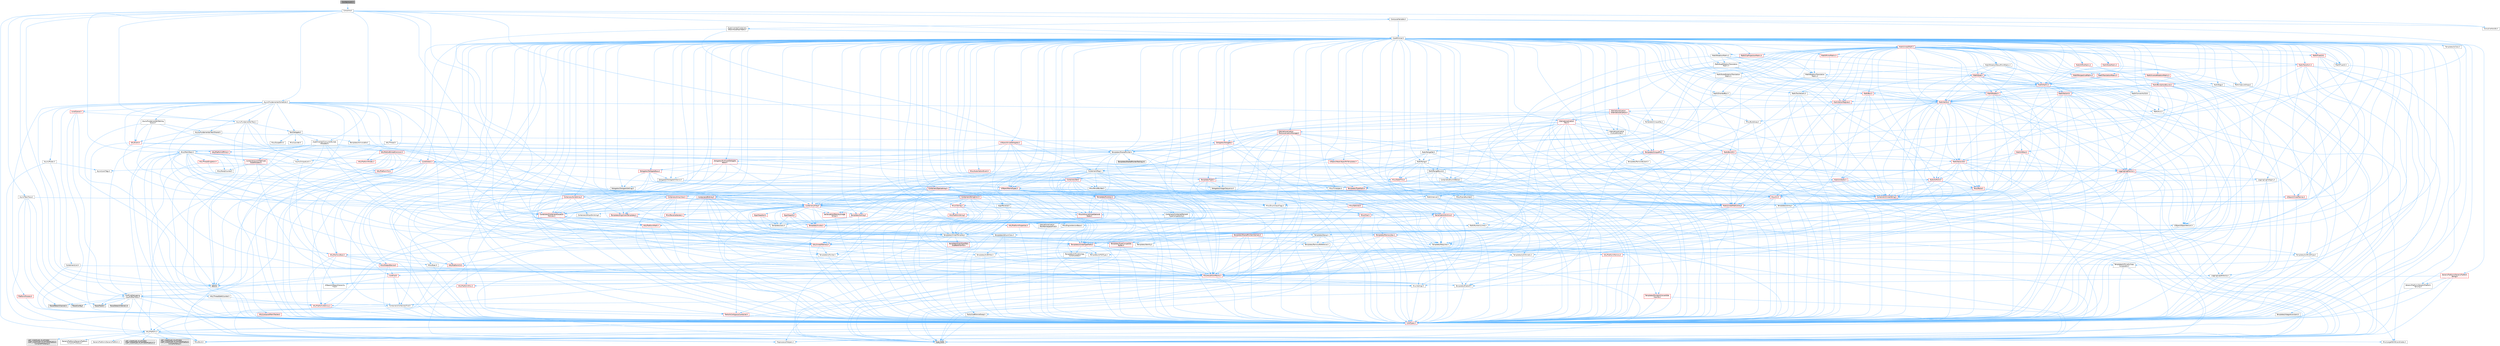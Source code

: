 digraph "CoroSpinLock.h"
{
 // INTERACTIVE_SVG=YES
 // LATEX_PDF_SIZE
  bgcolor="transparent";
  edge [fontname=Helvetica,fontsize=10,labelfontname=Helvetica,labelfontsize=10];
  node [fontname=Helvetica,fontsize=10,shape=box,height=0.2,width=0.4];
  Node1 [id="Node000001",label="CoroSpinLock.h",height=0.2,width=0.4,color="gray40", fillcolor="grey60", style="filled", fontcolor="black",tooltip=" "];
  Node1 -> Node2 [id="edge1_Node000001_Node000002",color="steelblue1",style="solid",tooltip=" "];
  Node2 [id="Node000002",label="Coroutine.h",height=0.2,width=0.4,color="grey40", fillcolor="white", style="filled",URL="$d9/dfc/Coroutine_8h.html",tooltip=" "];
  Node2 -> Node3 [id="edge2_Node000002_Node000003",color="steelblue1",style="solid",tooltip=" "];
  Node3 [id="Node000003",label="Async/Fundamental/Scheduler.h",height=0.2,width=0.4,color="grey40", fillcolor="white", style="filled",URL="$d7/d7f/Scheduler_8h.html",tooltip=" "];
  Node3 -> Node4 [id="edge3_Node000003_Node000004",color="steelblue1",style="solid",tooltip=" "];
  Node4 [id="Node000004",label="Async/Fundamental/Task.h",height=0.2,width=0.4,color="grey40", fillcolor="white", style="filled",URL="$d6/d93/Async_2Fundamental_2Task_8h.html",tooltip=" "];
  Node4 -> Node5 [id="edge4_Node000004_Node000005",color="steelblue1",style="solid",tooltip=" "];
  Node5 [id="Node000005",label="Logging/LogMacros.h",height=0.2,width=0.4,color="red", fillcolor="#FFF0F0", style="filled",URL="$d0/d16/LogMacros_8h.html",tooltip=" "];
  Node5 -> Node6 [id="edge5_Node000005_Node000006",color="steelblue1",style="solid",tooltip=" "];
  Node6 [id="Node000006",label="Containers/UnrealString.h",height=0.2,width=0.4,color="red", fillcolor="#FFF0F0", style="filled",URL="$d5/dba/UnrealString_8h.html",tooltip=" "];
  Node5 -> Node21 [id="edge6_Node000005_Node000021",color="steelblue1",style="solid",tooltip=" "];
  Node21 [id="Node000021",label="CoreTypes.h",height=0.2,width=0.4,color="red", fillcolor="#FFF0F0", style="filled",URL="$dc/dec/CoreTypes_8h.html",tooltip=" "];
  Node21 -> Node11 [id="edge7_Node000021_Node000011",color="steelblue1",style="solid",tooltip=" "];
  Node11 [id="Node000011",label="HAL/Platform.h",height=0.2,width=0.4,color="grey40", fillcolor="white", style="filled",URL="$d9/dd0/Platform_8h.html",tooltip=" "];
  Node11 -> Node12 [id="edge8_Node000011_Node000012",color="steelblue1",style="solid",tooltip=" "];
  Node12 [id="Node000012",label="Misc/Build.h",height=0.2,width=0.4,color="grey40", fillcolor="white", style="filled",URL="$d3/dbb/Build_8h.html",tooltip=" "];
  Node11 -> Node13 [id="edge9_Node000011_Node000013",color="steelblue1",style="solid",tooltip=" "];
  Node13 [id="Node000013",label="Misc/LargeWorldCoordinates.h",height=0.2,width=0.4,color="grey40", fillcolor="white", style="filled",URL="$d2/dcb/LargeWorldCoordinates_8h.html",tooltip=" "];
  Node11 -> Node14 [id="edge10_Node000011_Node000014",color="steelblue1",style="solid",tooltip=" "];
  Node14 [id="Node000014",label="type_traits",height=0.2,width=0.4,color="grey60", fillcolor="#E0E0E0", style="filled",tooltip=" "];
  Node11 -> Node15 [id="edge11_Node000011_Node000015",color="steelblue1",style="solid",tooltip=" "];
  Node15 [id="Node000015",label="PreprocessorHelpers.h",height=0.2,width=0.4,color="grey40", fillcolor="white", style="filled",URL="$db/ddb/PreprocessorHelpers_8h.html",tooltip=" "];
  Node11 -> Node16 [id="edge12_Node000011_Node000016",color="steelblue1",style="solid",tooltip=" "];
  Node16 [id="Node000016",label="UBT_COMPILED_PLATFORM\l/UBT_COMPILED_PLATFORMPlatform\lCompilerPreSetup.h",height=0.2,width=0.4,color="grey60", fillcolor="#E0E0E0", style="filled",tooltip=" "];
  Node11 -> Node17 [id="edge13_Node000011_Node000017",color="steelblue1",style="solid",tooltip=" "];
  Node17 [id="Node000017",label="GenericPlatform/GenericPlatform\lCompilerPreSetup.h",height=0.2,width=0.4,color="grey40", fillcolor="white", style="filled",URL="$d9/dc8/GenericPlatformCompilerPreSetup_8h.html",tooltip=" "];
  Node11 -> Node18 [id="edge14_Node000011_Node000018",color="steelblue1",style="solid",tooltip=" "];
  Node18 [id="Node000018",label="GenericPlatform/GenericPlatform.h",height=0.2,width=0.4,color="grey40", fillcolor="white", style="filled",URL="$d6/d84/GenericPlatform_8h.html",tooltip=" "];
  Node11 -> Node19 [id="edge15_Node000011_Node000019",color="steelblue1",style="solid",tooltip=" "];
  Node19 [id="Node000019",label="UBT_COMPILED_PLATFORM\l/UBT_COMPILED_PLATFORMPlatform.h",height=0.2,width=0.4,color="grey60", fillcolor="#E0E0E0", style="filled",tooltip=" "];
  Node11 -> Node20 [id="edge16_Node000011_Node000020",color="steelblue1",style="solid",tooltip=" "];
  Node20 [id="Node000020",label="UBT_COMPILED_PLATFORM\l/UBT_COMPILED_PLATFORMPlatform\lCompilerSetup.h",height=0.2,width=0.4,color="grey60", fillcolor="#E0E0E0", style="filled",tooltip=" "];
  Node5 -> Node15 [id="edge17_Node000005_Node000015",color="steelblue1",style="solid",tooltip=" "];
  Node5 -> Node28 [id="edge18_Node000005_Node000028",color="steelblue1",style="solid",tooltip=" "];
  Node28 [id="Node000028",label="Logging/LogCategory.h",height=0.2,width=0.4,color="grey40", fillcolor="white", style="filled",URL="$d9/d36/LogCategory_8h.html",tooltip=" "];
  Node28 -> Node21 [id="edge19_Node000028_Node000021",color="steelblue1",style="solid",tooltip=" "];
  Node28 -> Node29 [id="edge20_Node000028_Node000029",color="steelblue1",style="solid",tooltip=" "];
  Node29 [id="Node000029",label="Logging/LogVerbosity.h",height=0.2,width=0.4,color="grey40", fillcolor="white", style="filled",URL="$d2/d8f/LogVerbosity_8h.html",tooltip=" "];
  Node29 -> Node21 [id="edge21_Node000029_Node000021",color="steelblue1",style="solid",tooltip=" "];
  Node28 -> Node30 [id="edge22_Node000028_Node000030",color="steelblue1",style="solid",tooltip=" "];
  Node30 [id="Node000030",label="UObject/NameTypes.h",height=0.2,width=0.4,color="red", fillcolor="#FFF0F0", style="filled",URL="$d6/d35/NameTypes_8h.html",tooltip=" "];
  Node30 -> Node21 [id="edge23_Node000030_Node000021",color="steelblue1",style="solid",tooltip=" "];
  Node30 -> Node31 [id="edge24_Node000030_Node000031",color="steelblue1",style="solid",tooltip=" "];
  Node31 [id="Node000031",label="Misc/AssertionMacros.h",height=0.2,width=0.4,color="red", fillcolor="#FFF0F0", style="filled",URL="$d0/dfa/AssertionMacros_8h.html",tooltip=" "];
  Node31 -> Node21 [id="edge25_Node000031_Node000021",color="steelblue1",style="solid",tooltip=" "];
  Node31 -> Node11 [id="edge26_Node000031_Node000011",color="steelblue1",style="solid",tooltip=" "];
  Node31 -> Node32 [id="edge27_Node000031_Node000032",color="steelblue1",style="solid",tooltip=" "];
  Node32 [id="Node000032",label="HAL/PlatformMisc.h",height=0.2,width=0.4,color="red", fillcolor="#FFF0F0", style="filled",URL="$d0/df5/PlatformMisc_8h.html",tooltip=" "];
  Node32 -> Node21 [id="edge28_Node000032_Node000021",color="steelblue1",style="solid",tooltip=" "];
  Node32 -> Node56 [id="edge29_Node000032_Node000056",color="steelblue1",style="solid",tooltip=" "];
  Node56 [id="Node000056",label="ProfilingDebugging\l/CpuProfilerTrace.h",height=0.2,width=0.4,color="grey40", fillcolor="white", style="filled",URL="$da/dcb/CpuProfilerTrace_8h.html",tooltip=" "];
  Node56 -> Node21 [id="edge30_Node000056_Node000021",color="steelblue1",style="solid",tooltip=" "];
  Node56 -> Node10 [id="edge31_Node000056_Node000010",color="steelblue1",style="solid",tooltip=" "];
  Node10 [id="Node000010",label="Containers/ContainersFwd.h",height=0.2,width=0.4,color="grey40", fillcolor="white", style="filled",URL="$d4/d0a/ContainersFwd_8h.html",tooltip=" "];
  Node10 -> Node11 [id="edge32_Node000010_Node000011",color="steelblue1",style="solid",tooltip=" "];
  Node10 -> Node21 [id="edge33_Node000010_Node000021",color="steelblue1",style="solid",tooltip=" "];
  Node10 -> Node25 [id="edge34_Node000010_Node000025",color="steelblue1",style="solid",tooltip=" "];
  Node25 [id="Node000025",label="Traits/IsContiguousContainer.h",height=0.2,width=0.4,color="red", fillcolor="#FFF0F0", style="filled",URL="$d5/d3c/IsContiguousContainer_8h.html",tooltip=" "];
  Node25 -> Node21 [id="edge35_Node000025_Node000021",color="steelblue1",style="solid",tooltip=" "];
  Node56 -> Node57 [id="edge36_Node000056_Node000057",color="steelblue1",style="solid",tooltip=" "];
  Node57 [id="Node000057",label="HAL/PlatformAtomics.h",height=0.2,width=0.4,color="red", fillcolor="#FFF0F0", style="filled",URL="$d3/d36/PlatformAtomics_8h.html",tooltip=" "];
  Node57 -> Node21 [id="edge37_Node000057_Node000021",color="steelblue1",style="solid",tooltip=" "];
  Node56 -> Node15 [id="edge38_Node000056_Node000015",color="steelblue1",style="solid",tooltip=" "];
  Node56 -> Node12 [id="edge39_Node000056_Node000012",color="steelblue1",style="solid",tooltip=" "];
  Node56 -> Node60 [id="edge40_Node000056_Node000060",color="steelblue1",style="solid",tooltip=" "];
  Node60 [id="Node000060",label="Trace/Config.h",height=0.2,width=0.4,color="grey60", fillcolor="#E0E0E0", style="filled",tooltip=" "];
  Node56 -> Node61 [id="edge41_Node000056_Node000061",color="steelblue1",style="solid",tooltip=" "];
  Node61 [id="Node000061",label="Trace/Detail/Channel.h",height=0.2,width=0.4,color="grey60", fillcolor="#E0E0E0", style="filled",tooltip=" "];
  Node56 -> Node62 [id="edge42_Node000056_Node000062",color="steelblue1",style="solid",tooltip=" "];
  Node62 [id="Node000062",label="Trace/Detail/Channel.inl",height=0.2,width=0.4,color="grey60", fillcolor="#E0E0E0", style="filled",tooltip=" "];
  Node56 -> Node63 [id="edge43_Node000056_Node000063",color="steelblue1",style="solid",tooltip=" "];
  Node63 [id="Node000063",label="Trace/Trace.h",height=0.2,width=0.4,color="grey60", fillcolor="#E0E0E0", style="filled",tooltip=" "];
  Node31 -> Node15 [id="edge44_Node000031_Node000015",color="steelblue1",style="solid",tooltip=" "];
  Node31 -> Node64 [id="edge45_Node000031_Node000064",color="steelblue1",style="solid",tooltip=" "];
  Node64 [id="Node000064",label="Templates/EnableIf.h",height=0.2,width=0.4,color="grey40", fillcolor="white", style="filled",URL="$d7/d60/EnableIf_8h.html",tooltip=" "];
  Node64 -> Node21 [id="edge46_Node000064_Node000021",color="steelblue1",style="solid",tooltip=" "];
  Node31 -> Node70 [id="edge47_Node000031_Node000070",color="steelblue1",style="solid",tooltip=" "];
  Node70 [id="Node000070",label="Misc/VarArgs.h",height=0.2,width=0.4,color="grey40", fillcolor="white", style="filled",URL="$d5/d6f/VarArgs_8h.html",tooltip=" "];
  Node70 -> Node21 [id="edge48_Node000070_Node000021",color="steelblue1",style="solid",tooltip=" "];
  Node31 -> Node77 [id="edge49_Node000031_Node000077",color="steelblue1",style="solid",tooltip=" "];
  Node77 [id="Node000077",label="atomic",height=0.2,width=0.4,color="grey60", fillcolor="#E0E0E0", style="filled",tooltip=" "];
  Node30 -> Node78 [id="edge50_Node000030_Node000078",color="steelblue1",style="solid",tooltip=" "];
  Node78 [id="Node000078",label="HAL/UnrealMemory.h",height=0.2,width=0.4,color="red", fillcolor="#FFF0F0", style="filled",URL="$d9/d96/UnrealMemory_8h.html",tooltip=" "];
  Node78 -> Node21 [id="edge51_Node000078_Node000021",color="steelblue1",style="solid",tooltip=" "];
  Node78 -> Node82 [id="edge52_Node000078_Node000082",color="steelblue1",style="solid",tooltip=" "];
  Node82 [id="Node000082",label="HAL/MemoryBase.h",height=0.2,width=0.4,color="red", fillcolor="#FFF0F0", style="filled",URL="$d6/d9f/MemoryBase_8h.html",tooltip=" "];
  Node82 -> Node21 [id="edge53_Node000082_Node000021",color="steelblue1",style="solid",tooltip=" "];
  Node82 -> Node57 [id="edge54_Node000082_Node000057",color="steelblue1",style="solid",tooltip=" "];
  Node82 -> Node40 [id="edge55_Node000082_Node000040",color="steelblue1",style="solid",tooltip=" "];
  Node40 [id="Node000040",label="HAL/PlatformCrt.h",height=0.2,width=0.4,color="red", fillcolor="#FFF0F0", style="filled",URL="$d8/d75/PlatformCrt_8h.html",tooltip=" "];
  Node82 -> Node83 [id="edge56_Node000082_Node000083",color="steelblue1",style="solid",tooltip=" "];
  Node83 [id="Node000083",label="Misc/Exec.h",height=0.2,width=0.4,color="grey40", fillcolor="white", style="filled",URL="$de/ddb/Exec_8h.html",tooltip=" "];
  Node83 -> Node21 [id="edge57_Node000083_Node000021",color="steelblue1",style="solid",tooltip=" "];
  Node83 -> Node31 [id="edge58_Node000083_Node000031",color="steelblue1",style="solid",tooltip=" "];
  Node82 -> Node84 [id="edge59_Node000082_Node000084",color="steelblue1",style="solid",tooltip=" "];
  Node84 [id="Node000084",label="Misc/OutputDevice.h",height=0.2,width=0.4,color="red", fillcolor="#FFF0F0", style="filled",URL="$d7/d32/OutputDevice_8h.html",tooltip=" "];
  Node84 -> Node36 [id="edge60_Node000084_Node000036",color="steelblue1",style="solid",tooltip=" "];
  Node36 [id="Node000036",label="CoreFwd.h",height=0.2,width=0.4,color="red", fillcolor="#FFF0F0", style="filled",URL="$d1/d1e/CoreFwd_8h.html",tooltip=" "];
  Node36 -> Node21 [id="edge61_Node000036_Node000021",color="steelblue1",style="solid",tooltip=" "];
  Node36 -> Node10 [id="edge62_Node000036_Node000010",color="steelblue1",style="solid",tooltip=" "];
  Node36 -> Node38 [id="edge63_Node000036_Node000038",color="steelblue1",style="solid",tooltip=" "];
  Node38 [id="Node000038",label="UObject/UObjectHierarchy\lFwd.h",height=0.2,width=0.4,color="grey40", fillcolor="white", style="filled",URL="$d3/d13/UObjectHierarchyFwd_8h.html",tooltip=" "];
  Node84 -> Node21 [id="edge64_Node000084_Node000021",color="steelblue1",style="solid",tooltip=" "];
  Node84 -> Node29 [id="edge65_Node000084_Node000029",color="steelblue1",style="solid",tooltip=" "];
  Node84 -> Node70 [id="edge66_Node000084_Node000070",color="steelblue1",style="solid",tooltip=" "];
  Node78 -> Node94 [id="edge67_Node000078_Node000094",color="steelblue1",style="solid",tooltip=" "];
  Node94 [id="Node000094",label="HAL/PlatformMemory.h",height=0.2,width=0.4,color="red", fillcolor="#FFF0F0", style="filled",URL="$de/d68/PlatformMemory_8h.html",tooltip=" "];
  Node94 -> Node21 [id="edge68_Node000094_Node000021",color="steelblue1",style="solid",tooltip=" "];
  Node78 -> Node97 [id="edge69_Node000078_Node000097",color="steelblue1",style="solid",tooltip=" "];
  Node97 [id="Node000097",label="Templates/IsPointer.h",height=0.2,width=0.4,color="grey40", fillcolor="white", style="filled",URL="$d7/d05/IsPointer_8h.html",tooltip=" "];
  Node97 -> Node21 [id="edge70_Node000097_Node000021",color="steelblue1",style="solid",tooltip=" "];
  Node30 -> Node98 [id="edge71_Node000030_Node000098",color="steelblue1",style="solid",tooltip=" "];
  Node98 [id="Node000098",label="Templates/UnrealTypeTraits.h",height=0.2,width=0.4,color="red", fillcolor="#FFF0F0", style="filled",URL="$d2/d2d/UnrealTypeTraits_8h.html",tooltip=" "];
  Node98 -> Node21 [id="edge72_Node000098_Node000021",color="steelblue1",style="solid",tooltip=" "];
  Node98 -> Node97 [id="edge73_Node000098_Node000097",color="steelblue1",style="solid",tooltip=" "];
  Node98 -> Node31 [id="edge74_Node000098_Node000031",color="steelblue1",style="solid",tooltip=" "];
  Node98 -> Node90 [id="edge75_Node000098_Node000090",color="steelblue1",style="solid",tooltip=" "];
  Node90 [id="Node000090",label="Templates/AndOrNot.h",height=0.2,width=0.4,color="grey40", fillcolor="white", style="filled",URL="$db/d0a/AndOrNot_8h.html",tooltip=" "];
  Node90 -> Node21 [id="edge76_Node000090_Node000021",color="steelblue1",style="solid",tooltip=" "];
  Node98 -> Node64 [id="edge77_Node000098_Node000064",color="steelblue1",style="solid",tooltip=" "];
  Node98 -> Node99 [id="edge78_Node000098_Node000099",color="steelblue1",style="solid",tooltip=" "];
  Node99 [id="Node000099",label="Templates/IsArithmetic.h",height=0.2,width=0.4,color="grey40", fillcolor="white", style="filled",URL="$d2/d5d/IsArithmetic_8h.html",tooltip=" "];
  Node99 -> Node21 [id="edge79_Node000099_Node000021",color="steelblue1",style="solid",tooltip=" "];
  Node98 -> Node101 [id="edge80_Node000098_Node000101",color="steelblue1",style="solid",tooltip=" "];
  Node101 [id="Node000101",label="Templates/IsPODType.h",height=0.2,width=0.4,color="grey40", fillcolor="white", style="filled",URL="$d7/db1/IsPODType_8h.html",tooltip=" "];
  Node101 -> Node21 [id="edge81_Node000101_Node000021",color="steelblue1",style="solid",tooltip=" "];
  Node98 -> Node102 [id="edge82_Node000098_Node000102",color="steelblue1",style="solid",tooltip=" "];
  Node102 [id="Node000102",label="Templates/IsUECoreType.h",height=0.2,width=0.4,color="grey40", fillcolor="white", style="filled",URL="$d1/db8/IsUECoreType_8h.html",tooltip=" "];
  Node102 -> Node21 [id="edge83_Node000102_Node000021",color="steelblue1",style="solid",tooltip=" "];
  Node102 -> Node14 [id="edge84_Node000102_Node000014",color="steelblue1",style="solid",tooltip=" "];
  Node98 -> Node91 [id="edge85_Node000098_Node000091",color="steelblue1",style="solid",tooltip=" "];
  Node91 [id="Node000091",label="Templates/IsTriviallyCopy\lConstructible.h",height=0.2,width=0.4,color="grey40", fillcolor="white", style="filled",URL="$d3/d78/IsTriviallyCopyConstructible_8h.html",tooltip=" "];
  Node91 -> Node21 [id="edge86_Node000091_Node000021",color="steelblue1",style="solid",tooltip=" "];
  Node91 -> Node14 [id="edge87_Node000091_Node000014",color="steelblue1",style="solid",tooltip=" "];
  Node30 -> Node103 [id="edge88_Node000030_Node000103",color="steelblue1",style="solid",tooltip=" "];
  Node103 [id="Node000103",label="Templates/UnrealTemplate.h",height=0.2,width=0.4,color="grey40", fillcolor="white", style="filled",URL="$d4/d24/UnrealTemplate_8h.html",tooltip=" "];
  Node103 -> Node21 [id="edge89_Node000103_Node000021",color="steelblue1",style="solid",tooltip=" "];
  Node103 -> Node97 [id="edge90_Node000103_Node000097",color="steelblue1",style="solid",tooltip=" "];
  Node103 -> Node78 [id="edge91_Node000103_Node000078",color="steelblue1",style="solid",tooltip=" "];
  Node103 -> Node104 [id="edge92_Node000103_Node000104",color="steelblue1",style="solid",tooltip=" "];
  Node104 [id="Node000104",label="Templates/CopyQualifiers\lAndRefsFromTo.h",height=0.2,width=0.4,color="red", fillcolor="#FFF0F0", style="filled",URL="$d3/db3/CopyQualifiersAndRefsFromTo_8h.html",tooltip=" "];
  Node103 -> Node98 [id="edge93_Node000103_Node000098",color="steelblue1",style="solid",tooltip=" "];
  Node103 -> Node106 [id="edge94_Node000103_Node000106",color="steelblue1",style="solid",tooltip=" "];
  Node106 [id="Node000106",label="Templates/RemoveReference.h",height=0.2,width=0.4,color="grey40", fillcolor="white", style="filled",URL="$da/dbe/RemoveReference_8h.html",tooltip=" "];
  Node106 -> Node21 [id="edge95_Node000106_Node000021",color="steelblue1",style="solid",tooltip=" "];
  Node103 -> Node72 [id="edge96_Node000103_Node000072",color="steelblue1",style="solid",tooltip=" "];
  Node72 [id="Node000072",label="Templates/Requires.h",height=0.2,width=0.4,color="grey40", fillcolor="white", style="filled",URL="$dc/d96/Requires_8h.html",tooltip=" "];
  Node72 -> Node64 [id="edge97_Node000072_Node000064",color="steelblue1",style="solid",tooltip=" "];
  Node72 -> Node14 [id="edge98_Node000072_Node000014",color="steelblue1",style="solid",tooltip=" "];
  Node103 -> Node107 [id="edge99_Node000103_Node000107",color="steelblue1",style="solid",tooltip=" "];
  Node107 [id="Node000107",label="Templates/TypeCompatible\lBytes.h",height=0.2,width=0.4,color="red", fillcolor="#FFF0F0", style="filled",URL="$df/d0a/TypeCompatibleBytes_8h.html",tooltip=" "];
  Node107 -> Node21 [id="edge100_Node000107_Node000021",color="steelblue1",style="solid",tooltip=" "];
  Node107 -> Node14 [id="edge101_Node000107_Node000014",color="steelblue1",style="solid",tooltip=" "];
  Node103 -> Node73 [id="edge102_Node000103_Node000073",color="steelblue1",style="solid",tooltip=" "];
  Node73 [id="Node000073",label="Templates/Identity.h",height=0.2,width=0.4,color="grey40", fillcolor="white", style="filled",URL="$d0/dd5/Identity_8h.html",tooltip=" "];
  Node103 -> Node25 [id="edge103_Node000103_Node000025",color="steelblue1",style="solid",tooltip=" "];
  Node103 -> Node108 [id="edge104_Node000103_Node000108",color="steelblue1",style="solid",tooltip=" "];
  Node108 [id="Node000108",label="Traits/UseBitwiseSwap.h",height=0.2,width=0.4,color="grey40", fillcolor="white", style="filled",URL="$db/df3/UseBitwiseSwap_8h.html",tooltip=" "];
  Node108 -> Node21 [id="edge105_Node000108_Node000021",color="steelblue1",style="solid",tooltip=" "];
  Node108 -> Node14 [id="edge106_Node000108_Node000014",color="steelblue1",style="solid",tooltip=" "];
  Node103 -> Node14 [id="edge107_Node000103_Node000014",color="steelblue1",style="solid",tooltip=" "];
  Node30 -> Node6 [id="edge108_Node000030_Node000006",color="steelblue1",style="solid",tooltip=" "];
  Node30 -> Node112 [id="edge109_Node000030_Node000112",color="steelblue1",style="solid",tooltip=" "];
  Node112 [id="Node000112",label="Containers/StringConv.h",height=0.2,width=0.4,color="red", fillcolor="#FFF0F0", style="filled",URL="$d3/ddf/StringConv_8h.html",tooltip=" "];
  Node112 -> Node21 [id="edge110_Node000112_Node000021",color="steelblue1",style="solid",tooltip=" "];
  Node112 -> Node31 [id="edge111_Node000112_Node000031",color="steelblue1",style="solid",tooltip=" "];
  Node112 -> Node113 [id="edge112_Node000112_Node000113",color="steelblue1",style="solid",tooltip=" "];
  Node113 [id="Node000113",label="Containers/ContainerAllocation\lPolicies.h",height=0.2,width=0.4,color="red", fillcolor="#FFF0F0", style="filled",URL="$d7/dff/ContainerAllocationPolicies_8h.html",tooltip=" "];
  Node113 -> Node21 [id="edge113_Node000113_Node000021",color="steelblue1",style="solid",tooltip=" "];
  Node113 -> Node113 [id="edge114_Node000113_Node000113",color="steelblue1",style="solid",tooltip=" "];
  Node113 -> Node115 [id="edge115_Node000113_Node000115",color="steelblue1",style="solid",tooltip=" "];
  Node115 [id="Node000115",label="HAL/PlatformMath.h",height=0.2,width=0.4,color="red", fillcolor="#FFF0F0", style="filled",URL="$dc/d53/PlatformMath_8h.html",tooltip=" "];
  Node115 -> Node21 [id="edge116_Node000115_Node000021",color="steelblue1",style="solid",tooltip=" "];
  Node113 -> Node78 [id="edge117_Node000113_Node000078",color="steelblue1",style="solid",tooltip=" "];
  Node113 -> Node50 [id="edge118_Node000113_Node000050",color="steelblue1",style="solid",tooltip=" "];
  Node50 [id="Node000050",label="Math/NumericLimits.h",height=0.2,width=0.4,color="grey40", fillcolor="white", style="filled",URL="$df/d1b/NumericLimits_8h.html",tooltip=" "];
  Node50 -> Node21 [id="edge119_Node000050_Node000021",color="steelblue1",style="solid",tooltip=" "];
  Node113 -> Node31 [id="edge120_Node000113_Node000031",color="steelblue1",style="solid",tooltip=" "];
  Node113 -> Node124 [id="edge121_Node000113_Node000124",color="steelblue1",style="solid",tooltip=" "];
  Node124 [id="Node000124",label="Templates/MemoryOps.h",height=0.2,width=0.4,color="red", fillcolor="#FFF0F0", style="filled",URL="$db/dea/MemoryOps_8h.html",tooltip=" "];
  Node124 -> Node21 [id="edge122_Node000124_Node000021",color="steelblue1",style="solid",tooltip=" "];
  Node124 -> Node78 [id="edge123_Node000124_Node000078",color="steelblue1",style="solid",tooltip=" "];
  Node124 -> Node92 [id="edge124_Node000124_Node000092",color="steelblue1",style="solid",tooltip=" "];
  Node92 [id="Node000092",label="Templates/IsTriviallyCopy\lAssignable.h",height=0.2,width=0.4,color="grey40", fillcolor="white", style="filled",URL="$d2/df2/IsTriviallyCopyAssignable_8h.html",tooltip=" "];
  Node92 -> Node21 [id="edge125_Node000092_Node000021",color="steelblue1",style="solid",tooltip=" "];
  Node92 -> Node14 [id="edge126_Node000092_Node000014",color="steelblue1",style="solid",tooltip=" "];
  Node124 -> Node91 [id="edge127_Node000124_Node000091",color="steelblue1",style="solid",tooltip=" "];
  Node124 -> Node72 [id="edge128_Node000124_Node000072",color="steelblue1",style="solid",tooltip=" "];
  Node124 -> Node98 [id="edge129_Node000124_Node000098",color="steelblue1",style="solid",tooltip=" "];
  Node124 -> Node108 [id="edge130_Node000124_Node000108",color="steelblue1",style="solid",tooltip=" "];
  Node124 -> Node14 [id="edge131_Node000124_Node000014",color="steelblue1",style="solid",tooltip=" "];
  Node113 -> Node107 [id="edge132_Node000113_Node000107",color="steelblue1",style="solid",tooltip=" "];
  Node113 -> Node14 [id="edge133_Node000113_Node000014",color="steelblue1",style="solid",tooltip=" "];
  Node112 -> Node125 [id="edge134_Node000112_Node000125",color="steelblue1",style="solid",tooltip=" "];
  Node125 [id="Node000125",label="Containers/Array.h",height=0.2,width=0.4,color="red", fillcolor="#FFF0F0", style="filled",URL="$df/dd0/Array_8h.html",tooltip=" "];
  Node125 -> Node21 [id="edge135_Node000125_Node000021",color="steelblue1",style="solid",tooltip=" "];
  Node125 -> Node31 [id="edge136_Node000125_Node000031",color="steelblue1",style="solid",tooltip=" "];
  Node125 -> Node126 [id="edge137_Node000125_Node000126",color="steelblue1",style="solid",tooltip=" "];
  Node126 [id="Node000126",label="Misc/IntrusiveUnsetOptional\lState.h",height=0.2,width=0.4,color="red", fillcolor="#FFF0F0", style="filled",URL="$d2/d0a/IntrusiveUnsetOptionalState_8h.html",tooltip=" "];
  Node125 -> Node128 [id="edge138_Node000125_Node000128",color="steelblue1",style="solid",tooltip=" "];
  Node128 [id="Node000128",label="Misc/ReverseIterate.h",height=0.2,width=0.4,color="red", fillcolor="#FFF0F0", style="filled",URL="$db/de3/ReverseIterate_8h.html",tooltip=" "];
  Node128 -> Node11 [id="edge139_Node000128_Node000011",color="steelblue1",style="solid",tooltip=" "];
  Node125 -> Node78 [id="edge140_Node000125_Node000078",color="steelblue1",style="solid",tooltip=" "];
  Node125 -> Node98 [id="edge141_Node000125_Node000098",color="steelblue1",style="solid",tooltip=" "];
  Node125 -> Node103 [id="edge142_Node000125_Node000103",color="steelblue1",style="solid",tooltip=" "];
  Node125 -> Node130 [id="edge143_Node000125_Node000130",color="steelblue1",style="solid",tooltip=" "];
  Node130 [id="Node000130",label="Containers/AllowShrinking.h",height=0.2,width=0.4,color="grey40", fillcolor="white", style="filled",URL="$d7/d1a/AllowShrinking_8h.html",tooltip=" "];
  Node130 -> Node21 [id="edge144_Node000130_Node000021",color="steelblue1",style="solid",tooltip=" "];
  Node125 -> Node113 [id="edge145_Node000125_Node000113",color="steelblue1",style="solid",tooltip=" "];
  Node125 -> Node131 [id="edge146_Node000125_Node000131",color="steelblue1",style="solid",tooltip=" "];
  Node131 [id="Node000131",label="Containers/ContainerElement\lTypeCompatibility.h",height=0.2,width=0.4,color="grey40", fillcolor="white", style="filled",URL="$df/ddf/ContainerElementTypeCompatibility_8h.html",tooltip=" "];
  Node131 -> Node21 [id="edge147_Node000131_Node000021",color="steelblue1",style="solid",tooltip=" "];
  Node131 -> Node98 [id="edge148_Node000131_Node000098",color="steelblue1",style="solid",tooltip=" "];
  Node125 -> Node132 [id="edge149_Node000125_Node000132",color="steelblue1",style="solid",tooltip=" "];
  Node132 [id="Node000132",label="Serialization/Archive.h",height=0.2,width=0.4,color="red", fillcolor="#FFF0F0", style="filled",URL="$d7/d3b/Archive_8h.html",tooltip=" "];
  Node132 -> Node36 [id="edge150_Node000132_Node000036",color="steelblue1",style="solid",tooltip=" "];
  Node132 -> Node21 [id="edge151_Node000132_Node000021",color="steelblue1",style="solid",tooltip=" "];
  Node132 -> Node133 [id="edge152_Node000132_Node000133",color="steelblue1",style="solid",tooltip=" "];
  Node133 [id="Node000133",label="HAL/PlatformProperties.h",height=0.2,width=0.4,color="red", fillcolor="#FFF0F0", style="filled",URL="$d9/db0/PlatformProperties_8h.html",tooltip=" "];
  Node133 -> Node21 [id="edge153_Node000133_Node000021",color="steelblue1",style="solid",tooltip=" "];
  Node132 -> Node136 [id="edge154_Node000132_Node000136",color="steelblue1",style="solid",tooltip=" "];
  Node136 [id="Node000136",label="Internationalization\l/TextNamespaceFwd.h",height=0.2,width=0.4,color="grey40", fillcolor="white", style="filled",URL="$d8/d97/TextNamespaceFwd_8h.html",tooltip=" "];
  Node136 -> Node21 [id="edge155_Node000136_Node000021",color="steelblue1",style="solid",tooltip=" "];
  Node132 -> Node31 [id="edge156_Node000132_Node000031",color="steelblue1",style="solid",tooltip=" "];
  Node132 -> Node12 [id="edge157_Node000132_Node000012",color="steelblue1",style="solid",tooltip=" "];
  Node132 -> Node137 [id="edge158_Node000132_Node000137",color="steelblue1",style="solid",tooltip=" "];
  Node137 [id="Node000137",label="Misc/EngineVersionBase.h",height=0.2,width=0.4,color="grey40", fillcolor="white", style="filled",URL="$d5/d2b/EngineVersionBase_8h.html",tooltip=" "];
  Node137 -> Node21 [id="edge159_Node000137_Node000021",color="steelblue1",style="solid",tooltip=" "];
  Node132 -> Node70 [id="edge160_Node000132_Node000070",color="steelblue1",style="solid",tooltip=" "];
  Node132 -> Node64 [id="edge161_Node000132_Node000064",color="steelblue1",style="solid",tooltip=" "];
  Node132 -> Node140 [id="edge162_Node000132_Node000140",color="steelblue1",style="solid",tooltip=" "];
  Node140 [id="Node000140",label="Templates/IsEnumClass.h",height=0.2,width=0.4,color="grey40", fillcolor="white", style="filled",URL="$d7/d15/IsEnumClass_8h.html",tooltip=" "];
  Node140 -> Node21 [id="edge163_Node000140_Node000021",color="steelblue1",style="solid",tooltip=" "];
  Node140 -> Node90 [id="edge164_Node000140_Node000090",color="steelblue1",style="solid",tooltip=" "];
  Node132 -> Node103 [id="edge165_Node000132_Node000103",color="steelblue1",style="solid",tooltip=" "];
  Node132 -> Node141 [id="edge166_Node000132_Node000141",color="steelblue1",style="solid",tooltip=" "];
  Node141 [id="Node000141",label="UObject/ObjectVersion.h",height=0.2,width=0.4,color="grey40", fillcolor="white", style="filled",URL="$da/d63/ObjectVersion_8h.html",tooltip=" "];
  Node141 -> Node21 [id="edge167_Node000141_Node000021",color="steelblue1",style="solid",tooltip=" "];
  Node125 -> Node142 [id="edge168_Node000125_Node000142",color="steelblue1",style="solid",tooltip=" "];
  Node142 [id="Node000142",label="Serialization/MemoryImage\lWriter.h",height=0.2,width=0.4,color="red", fillcolor="#FFF0F0", style="filled",URL="$d0/d08/MemoryImageWriter_8h.html",tooltip=" "];
  Node142 -> Node21 [id="edge169_Node000142_Node000021",color="steelblue1",style="solid",tooltip=" "];
  Node125 -> Node156 [id="edge170_Node000125_Node000156",color="steelblue1",style="solid",tooltip=" "];
  Node156 [id="Node000156",label="Algo/Heapify.h",height=0.2,width=0.4,color="red", fillcolor="#FFF0F0", style="filled",URL="$d0/d2a/Heapify_8h.html",tooltip=" "];
  Node156 -> Node158 [id="edge171_Node000156_Node000158",color="steelblue1",style="solid",tooltip=" "];
  Node158 [id="Node000158",label="Templates/Invoke.h",height=0.2,width=0.4,color="red", fillcolor="#FFF0F0", style="filled",URL="$d7/deb/Invoke_8h.html",tooltip=" "];
  Node158 -> Node21 [id="edge172_Node000158_Node000021",color="steelblue1",style="solid",tooltip=" "];
  Node158 -> Node103 [id="edge173_Node000158_Node000103",color="steelblue1",style="solid",tooltip=" "];
  Node158 -> Node14 [id="edge174_Node000158_Node000014",color="steelblue1",style="solid",tooltip=" "];
  Node156 -> Node163 [id="edge175_Node000156_Node000163",color="steelblue1",style="solid",tooltip=" "];
  Node163 [id="Node000163",label="Templates/Less.h",height=0.2,width=0.4,color="grey40", fillcolor="white", style="filled",URL="$de/dc8/Less_8h.html",tooltip=" "];
  Node163 -> Node21 [id="edge176_Node000163_Node000021",color="steelblue1",style="solid",tooltip=" "];
  Node163 -> Node103 [id="edge177_Node000163_Node000103",color="steelblue1",style="solid",tooltip=" "];
  Node156 -> Node103 [id="edge178_Node000156_Node000103",color="steelblue1",style="solid",tooltip=" "];
  Node125 -> Node164 [id="edge179_Node000125_Node000164",color="steelblue1",style="solid",tooltip=" "];
  Node164 [id="Node000164",label="Algo/HeapSort.h",height=0.2,width=0.4,color="red", fillcolor="#FFF0F0", style="filled",URL="$d3/d92/HeapSort_8h.html",tooltip=" "];
  Node164 -> Node163 [id="edge180_Node000164_Node000163",color="steelblue1",style="solid",tooltip=" "];
  Node164 -> Node103 [id="edge181_Node000164_Node000103",color="steelblue1",style="solid",tooltip=" "];
  Node125 -> Node158 [id="edge182_Node000125_Node000158",color="steelblue1",style="solid",tooltip=" "];
  Node125 -> Node163 [id="edge183_Node000125_Node000163",color="steelblue1",style="solid",tooltip=" "];
  Node125 -> Node72 [id="edge184_Node000125_Node000072",color="steelblue1",style="solid",tooltip=" "];
  Node125 -> Node171 [id="edge185_Node000125_Node000171",color="steelblue1",style="solid",tooltip=" "];
  Node171 [id="Node000171",label="Templates/Sorting.h",height=0.2,width=0.4,color="red", fillcolor="#FFF0F0", style="filled",URL="$d3/d9e/Sorting_8h.html",tooltip=" "];
  Node171 -> Node21 [id="edge186_Node000171_Node000021",color="steelblue1",style="solid",tooltip=" "];
  Node171 -> Node115 [id="edge187_Node000171_Node000115",color="steelblue1",style="solid",tooltip=" "];
  Node171 -> Node163 [id="edge188_Node000171_Node000163",color="steelblue1",style="solid",tooltip=" "];
  Node125 -> Node175 [id="edge189_Node000125_Node000175",color="steelblue1",style="solid",tooltip=" "];
  Node175 [id="Node000175",label="Templates/AlignmentTemplates.h",height=0.2,width=0.4,color="red", fillcolor="#FFF0F0", style="filled",URL="$dd/d32/AlignmentTemplates_8h.html",tooltip=" "];
  Node175 -> Node21 [id="edge190_Node000175_Node000021",color="steelblue1",style="solid",tooltip=" "];
  Node175 -> Node97 [id="edge191_Node000175_Node000097",color="steelblue1",style="solid",tooltip=" "];
  Node125 -> Node14 [id="edge192_Node000125_Node000014",color="steelblue1",style="solid",tooltip=" "];
  Node112 -> Node149 [id="edge193_Node000112_Node000149",color="steelblue1",style="solid",tooltip=" "];
  Node149 [id="Node000149",label="Misc/CString.h",height=0.2,width=0.4,color="red", fillcolor="#FFF0F0", style="filled",URL="$d2/d49/CString_8h.html",tooltip=" "];
  Node149 -> Node21 [id="edge194_Node000149_Node000021",color="steelblue1",style="solid",tooltip=" "];
  Node149 -> Node40 [id="edge195_Node000149_Node000040",color="steelblue1",style="solid",tooltip=" "];
  Node149 -> Node80 [id="edge196_Node000149_Node000080",color="steelblue1",style="solid",tooltip=" "];
  Node80 [id="Node000080",label="HAL/PlatformString.h",height=0.2,width=0.4,color="red", fillcolor="#FFF0F0", style="filled",URL="$db/db5/PlatformString_8h.html",tooltip=" "];
  Node80 -> Node21 [id="edge197_Node000080_Node000021",color="steelblue1",style="solid",tooltip=" "];
  Node149 -> Node31 [id="edge198_Node000149_Node000031",color="steelblue1",style="solid",tooltip=" "];
  Node149 -> Node150 [id="edge199_Node000149_Node000150",color="steelblue1",style="solid",tooltip=" "];
  Node150 [id="Node000150",label="Misc/Char.h",height=0.2,width=0.4,color="red", fillcolor="#FFF0F0", style="filled",URL="$d0/d58/Char_8h.html",tooltip=" "];
  Node150 -> Node21 [id="edge200_Node000150_Node000021",color="steelblue1",style="solid",tooltip=" "];
  Node150 -> Node14 [id="edge201_Node000150_Node000014",color="steelblue1",style="solid",tooltip=" "];
  Node149 -> Node70 [id="edge202_Node000149_Node000070",color="steelblue1",style="solid",tooltip=" "];
  Node112 -> Node176 [id="edge203_Node000112_Node000176",color="steelblue1",style="solid",tooltip=" "];
  Node176 [id="Node000176",label="Templates/IsArray.h",height=0.2,width=0.4,color="grey40", fillcolor="white", style="filled",URL="$d8/d8d/IsArray_8h.html",tooltip=" "];
  Node176 -> Node21 [id="edge204_Node000176_Node000021",color="steelblue1",style="solid",tooltip=" "];
  Node112 -> Node103 [id="edge205_Node000112_Node000103",color="steelblue1",style="solid",tooltip=" "];
  Node112 -> Node98 [id="edge206_Node000112_Node000098",color="steelblue1",style="solid",tooltip=" "];
  Node112 -> Node25 [id="edge207_Node000112_Node000025",color="steelblue1",style="solid",tooltip=" "];
  Node112 -> Node14 [id="edge208_Node000112_Node000014",color="steelblue1",style="solid",tooltip=" "];
  Node30 -> Node177 [id="edge209_Node000030_Node000177",color="steelblue1",style="solid",tooltip=" "];
  Node177 [id="Node000177",label="UObject/UnrealNames.h",height=0.2,width=0.4,color="red", fillcolor="#FFF0F0", style="filled",URL="$d8/db1/UnrealNames_8h.html",tooltip=" "];
  Node177 -> Node21 [id="edge210_Node000177_Node000021",color="steelblue1",style="solid",tooltip=" "];
  Node30 -> Node126 [id="edge211_Node000030_Node000126",color="steelblue1",style="solid",tooltip=" "];
  Node30 -> Node63 [id="edge212_Node000030_Node000063",color="steelblue1",style="solid",tooltip=" "];
  Node5 -> Node29 [id="edge213_Node000005_Node000029",color="steelblue1",style="solid",tooltip=" "];
  Node5 -> Node31 [id="edge214_Node000005_Node000031",color="steelblue1",style="solid",tooltip=" "];
  Node5 -> Node12 [id="edge215_Node000005_Node000012",color="steelblue1",style="solid",tooltip=" "];
  Node5 -> Node70 [id="edge216_Node000005_Node000070",color="steelblue1",style="solid",tooltip=" "];
  Node5 -> Node64 [id="edge217_Node000005_Node000064",color="steelblue1",style="solid",tooltip=" "];
  Node5 -> Node14 [id="edge218_Node000005_Node000014",color="steelblue1",style="solid",tooltip=" "];
  Node4 -> Node52 [id="edge219_Node000004_Node000052",color="steelblue1",style="solid",tooltip=" "];
  Node52 [id="Node000052",label="Misc/EnumClassFlags.h",height=0.2,width=0.4,color="grey40", fillcolor="white", style="filled",URL="$d8/de7/EnumClassFlags_8h.html",tooltip=" "];
  Node4 -> Node187 [id="edge220_Node000004_Node000187",color="steelblue1",style="solid",tooltip=" "];
  Node187 [id="Node000187",label="TaskDelegate.h",height=0.2,width=0.4,color="grey40", fillcolor="white", style="filled",URL="$de/db1/TaskDelegate_8h.html",tooltip=" "];
  Node187 -> Node188 [id="edge221_Node000187_Node000188",color="steelblue1",style="solid",tooltip=" "];
  Node188 [id="Node000188",label="Experimental/ConcurrentLinear\lAllocator.h",height=0.2,width=0.4,color="grey40", fillcolor="white", style="filled",URL="$d7/d84/ConcurrentLinearAllocator_8h.html",tooltip=" "];
  Node188 -> Node77 [id="edge222_Node000188_Node000077",color="steelblue1",style="solid",tooltip=" "];
  Node188 -> Node14 [id="edge223_Node000188_Node000014",color="steelblue1",style="solid",tooltip=" "];
  Node188 -> Node78 [id="edge224_Node000188_Node000078",color="steelblue1",style="solid",tooltip=" "];
  Node188 -> Node189 [id="edge225_Node000188_Node000189",color="steelblue1",style="solid",tooltip=" "];
  Node189 [id="Node000189",label="HAL/LowLevelMemTracker.h",height=0.2,width=0.4,color="red", fillcolor="#FFF0F0", style="filled",URL="$d0/d14/LowLevelMemTracker_8h.html",tooltip=" "];
  Node189 -> Node21 [id="edge226_Node000189_Node000021",color="steelblue1",style="solid",tooltip=" "];
  Node188 -> Node194 [id="edge227_Node000188_Node000194",color="steelblue1",style="solid",tooltip=" "];
  Node194 [id="Node000194",label="HAL/MallocBinnedCommon.h",height=0.2,width=0.4,color="red", fillcolor="#FFF0F0", style="filled",URL="$d9/d32/MallocBinnedCommon_8h.html",tooltip=" "];
  Node194 -> Node21 [id="edge228_Node000194_Node000021",color="steelblue1",style="solid",tooltip=" "];
  Node194 -> Node195 [id="edge229_Node000194_Node000195",color="steelblue1",style="solid",tooltip=" "];
  Node195 [id="Node000195",label="CoreGlobals.h",height=0.2,width=0.4,color="red", fillcolor="#FFF0F0", style="filled",URL="$d5/d8c/CoreGlobals_8h.html",tooltip=" "];
  Node195 -> Node6 [id="edge230_Node000195_Node000006",color="steelblue1",style="solid",tooltip=" "];
  Node195 -> Node21 [id="edge231_Node000195_Node000021",color="steelblue1",style="solid",tooltip=" "];
  Node195 -> Node196 [id="edge232_Node000195_Node000196",color="steelblue1",style="solid",tooltip=" "];
  Node196 [id="Node000196",label="HAL/PlatformTLS.h",height=0.2,width=0.4,color="red", fillcolor="#FFF0F0", style="filled",URL="$d0/def/PlatformTLS_8h.html",tooltip=" "];
  Node196 -> Node21 [id="edge233_Node000196_Node000021",color="steelblue1",style="solid",tooltip=" "];
  Node195 -> Node5 [id="edge234_Node000195_Node000005",color="steelblue1",style="solid",tooltip=" "];
  Node195 -> Node12 [id="edge235_Node000195_Node000012",color="steelblue1",style="solid",tooltip=" "];
  Node195 -> Node52 [id="edge236_Node000195_Node000052",color="steelblue1",style="solid",tooltip=" "];
  Node195 -> Node84 [id="edge237_Node000195_Node000084",color="steelblue1",style="solid",tooltip=" "];
  Node195 -> Node56 [id="edge238_Node000195_Node000056",color="steelblue1",style="solid",tooltip=" "];
  Node195 -> Node30 [id="edge239_Node000195_Node000030",color="steelblue1",style="solid",tooltip=" "];
  Node195 -> Node77 [id="edge240_Node000195_Node000077",color="steelblue1",style="solid",tooltip=" "];
  Node194 -> Node77 [id="edge241_Node000194_Node000077",color="steelblue1",style="solid",tooltip=" "];
  Node194 -> Node82 [id="edge242_Node000194_Node000082",color="steelblue1",style="solid",tooltip=" "];
  Node194 -> Node110 [id="edge243_Node000194_Node000110",color="steelblue1",style="solid",tooltip=" "];
  Node110 [id="Node000110",label="HAL/PlatformMutex.h",height=0.2,width=0.4,color="red", fillcolor="#FFF0F0", style="filled",URL="$d9/d0b/PlatformMutex_8h.html",tooltip=" "];
  Node110 -> Node21 [id="edge244_Node000110_Node000021",color="steelblue1",style="solid",tooltip=" "];
  Node194 -> Node196 [id="edge245_Node000194_Node000196",color="steelblue1",style="solid",tooltip=" "];
  Node194 -> Node199 [id="edge246_Node000194_Node000199",color="steelblue1",style="solid",tooltip=" "];
  Node199 [id="Node000199",label="Async/UniqueLock.h",height=0.2,width=0.4,color="grey40", fillcolor="white", style="filled",URL="$da/dc6/UniqueLock_8h.html",tooltip=" "];
  Node199 -> Node200 [id="edge247_Node000199_Node000200",color="steelblue1",style="solid",tooltip=" "];
  Node200 [id="Node000200",label="Async/LockTags.h",height=0.2,width=0.4,color="grey40", fillcolor="white", style="filled",URL="$d6/d40/LockTags_8h.html",tooltip=" "];
  Node199 -> Node31 [id="edge248_Node000199_Node000031",color="steelblue1",style="solid",tooltip=" "];
  Node194 -> Node175 [id="edge249_Node000194_Node000175",color="steelblue1",style="solid",tooltip=" "];
  Node194 -> Node5 [id="edge250_Node000194_Node000005",color="steelblue1",style="solid",tooltip=" "];
  Node188 -> Node232 [id="edge251_Node000188_Node000232",color="steelblue1",style="solid",tooltip=" "];
  Node232 [id="Node000232",label="Templates/UniquePtr.h",height=0.2,width=0.4,color="red", fillcolor="#FFF0F0", style="filled",URL="$de/d1a/UniquePtr_8h.html",tooltip=" "];
  Node232 -> Node21 [id="edge252_Node000232_Node000021",color="steelblue1",style="solid",tooltip=" "];
  Node232 -> Node103 [id="edge253_Node000232_Node000103",color="steelblue1",style="solid",tooltip=" "];
  Node232 -> Node176 [id="edge254_Node000232_Node000176",color="steelblue1",style="solid",tooltip=" "];
  Node232 -> Node233 [id="edge255_Node000232_Node000233",color="steelblue1",style="solid",tooltip=" "];
  Node233 [id="Node000233",label="Templates/RemoveExtent.h",height=0.2,width=0.4,color="grey40", fillcolor="white", style="filled",URL="$dc/de9/RemoveExtent_8h.html",tooltip=" "];
  Node233 -> Node21 [id="edge256_Node000233_Node000021",color="steelblue1",style="solid",tooltip=" "];
  Node232 -> Node72 [id="edge257_Node000232_Node000072",color="steelblue1",style="solid",tooltip=" "];
  Node232 -> Node14 [id="edge258_Node000232_Node000014",color="steelblue1",style="solid",tooltip=" "];
  Node188 -> Node98 [id="edge259_Node000188_Node000098",color="steelblue1",style="solid",tooltip=" "];
  Node188 -> Node273 [id="edge260_Node000188_Node000273",color="steelblue1",style="solid",tooltip=" "];
  Node273 [id="Node000273",label="Containers/LockFreeFixed\lSizeAllocator.h",height=0.2,width=0.4,color="red", fillcolor="#FFF0F0", style="filled",URL="$d1/d08/LockFreeFixedSizeAllocator_8h.html",tooltip=" "];
  Node273 -> Node31 [id="edge261_Node000273_Node000031",color="steelblue1",style="solid",tooltip=" "];
  Node273 -> Node78 [id="edge262_Node000273_Node000078",color="steelblue1",style="solid",tooltip=" "];
  Node273 -> Node274 [id="edge263_Node000273_Node000274",color="steelblue1",style="solid",tooltip=" "];
  Node274 [id="Node000274",label="Misc/NoopCounter.h",height=0.2,width=0.4,color="grey40", fillcolor="white", style="filled",URL="$dd/dff/NoopCounter_8h.html",tooltip=" "];
  Node274 -> Node21 [id="edge264_Node000274_Node000021",color="steelblue1",style="solid",tooltip=" "];
  Node188 -> Node276 [id="edge265_Node000188_Node000276",color="steelblue1",style="solid",tooltip=" "];
  Node276 [id="Node000276",label="Misc/MemStack.h",height=0.2,width=0.4,color="grey40", fillcolor="white", style="filled",URL="$d7/de0/MemStack_8h.html",tooltip=" "];
  Node276 -> Node113 [id="edge266_Node000276_Node000113",color="steelblue1",style="solid",tooltip=" "];
  Node276 -> Node273 [id="edge267_Node000276_Node000273",color="steelblue1",style="solid",tooltip=" "];
  Node276 -> Node195 [id="edge268_Node000276_Node000195",color="steelblue1",style="solid",tooltip=" "];
  Node276 -> Node21 [id="edge269_Node000276_Node000021",color="steelblue1",style="solid",tooltip=" "];
  Node276 -> Node82 [id="edge270_Node000276_Node000082",color="steelblue1",style="solid",tooltip=" "];
  Node276 -> Node40 [id="edge271_Node000276_Node000040",color="steelblue1",style="solid",tooltip=" "];
  Node276 -> Node86 [id="edge272_Node000276_Node000086",color="steelblue1",style="solid",tooltip=" "];
  Node86 [id="Node000086",label="HAL/ThreadSafeCounter.h",height=0.2,width=0.4,color="grey40", fillcolor="white", style="filled",URL="$dc/dc9/ThreadSafeCounter_8h.html",tooltip=" "];
  Node86 -> Node21 [id="edge273_Node000086_Node000021",color="steelblue1",style="solid",tooltip=" "];
  Node86 -> Node57 [id="edge274_Node000086_Node000057",color="steelblue1",style="solid",tooltip=" "];
  Node276 -> Node277 [id="edge275_Node000276_Node000277",color="steelblue1",style="solid",tooltip=" "];
  Node277 [id="Node000277",label="HAL/ThreadSingleton.h",height=0.2,width=0.4,color="red", fillcolor="#FFF0F0", style="filled",URL="$d0/dd5/ThreadSingleton_8h.html",tooltip=" "];
  Node277 -> Node21 [id="edge276_Node000277_Node000021",color="steelblue1",style="solid",tooltip=" "];
  Node277 -> Node207 [id="edge277_Node000277_Node000207",color="steelblue1",style="solid",tooltip=" "];
  Node207 [id="Node000207",label="Templates/Function.h",height=0.2,width=0.4,color="red", fillcolor="#FFF0F0", style="filled",URL="$df/df5/Function_8h.html",tooltip=" "];
  Node207 -> Node21 [id="edge278_Node000207_Node000021",color="steelblue1",style="solid",tooltip=" "];
  Node207 -> Node31 [id="edge279_Node000207_Node000031",color="steelblue1",style="solid",tooltip=" "];
  Node207 -> Node126 [id="edge280_Node000207_Node000126",color="steelblue1",style="solid",tooltip=" "];
  Node207 -> Node78 [id="edge281_Node000207_Node000078",color="steelblue1",style="solid",tooltip=" "];
  Node207 -> Node98 [id="edge282_Node000207_Node000098",color="steelblue1",style="solid",tooltip=" "];
  Node207 -> Node158 [id="edge283_Node000207_Node000158",color="steelblue1",style="solid",tooltip=" "];
  Node207 -> Node103 [id="edge284_Node000207_Node000103",color="steelblue1",style="solid",tooltip=" "];
  Node207 -> Node72 [id="edge285_Node000207_Node000072",color="steelblue1",style="solid",tooltip=" "];
  Node207 -> Node174 [id="edge286_Node000207_Node000174",color="steelblue1",style="solid",tooltip=" "];
  Node174 [id="Node000174",label="Math/UnrealMathUtility.h",height=0.2,width=0.4,color="red", fillcolor="#FFF0F0", style="filled",URL="$db/db8/UnrealMathUtility_8h.html",tooltip=" "];
  Node174 -> Node21 [id="edge287_Node000174_Node000021",color="steelblue1",style="solid",tooltip=" "];
  Node174 -> Node31 [id="edge288_Node000174_Node000031",color="steelblue1",style="solid",tooltip=" "];
  Node174 -> Node115 [id="edge289_Node000174_Node000115",color="steelblue1",style="solid",tooltip=" "];
  Node174 -> Node73 [id="edge290_Node000174_Node000073",color="steelblue1",style="solid",tooltip=" "];
  Node174 -> Node72 [id="edge291_Node000174_Node000072",color="steelblue1",style="solid",tooltip=" "];
  Node207 -> Node14 [id="edge292_Node000207_Node000014",color="steelblue1",style="solid",tooltip=" "];
  Node277 -> Node196 [id="edge293_Node000277_Node000196",color="steelblue1",style="solid",tooltip=" "];
  Node276 -> Node78 [id="edge294_Node000276_Node000078",color="steelblue1",style="solid",tooltip=" "];
  Node276 -> Node174 [id="edge295_Node000276_Node000174",color="steelblue1",style="solid",tooltip=" "];
  Node276 -> Node31 [id="edge296_Node000276_Node000031",color="steelblue1",style="solid",tooltip=" "];
  Node276 -> Node12 [id="edge297_Node000276_Node000012",color="steelblue1",style="solid",tooltip=" "];
  Node276 -> Node274 [id="edge298_Node000276_Node000274",color="steelblue1",style="solid",tooltip=" "];
  Node276 -> Node175 [id="edge299_Node000276_Node000175",color="steelblue1",style="solid",tooltip=" "];
  Node276 -> Node103 [id="edge300_Node000276_Node000103",color="steelblue1",style="solid",tooltip=" "];
  Node187 -> Node279 [id="edge301_Node000187_Node000279",color="steelblue1",style="solid",tooltip=" "];
  Node279 [id="Node000279",label="Templates/IsInvocable.h",height=0.2,width=0.4,color="grey40", fillcolor="white", style="filled",URL="$df/da1/IsInvocable_8h.html",tooltip=" "];
  Node279 -> Node158 [id="edge302_Node000279_Node000158",color="steelblue1",style="solid",tooltip=" "];
  Node187 -> Node280 [id="edge303_Node000187_Node000280",color="steelblue1",style="solid",tooltip=" "];
  Node280 [id="Node000280",label="Misc/ScopeExit.h",height=0.2,width=0.4,color="grey40", fillcolor="white", style="filled",URL="$dd/d44/ScopeExit_8h.html",tooltip=" "];
  Node187 -> Node281 [id="edge304_Node000187_Node000281",color="steelblue1",style="solid",tooltip=" "];
  Node281 [id="Node000281",label="Misc/Launder.h",height=0.2,width=0.4,color="grey40", fillcolor="white", style="filled",URL="$dc/d40/Launder_8h.html",tooltip=" "];
  Node187 -> Node14 [id="edge305_Node000187_Node000014",color="steelblue1",style="solid",tooltip=" "];
  Node4 -> Node244 [id="edge306_Node000004_Node000244",color="steelblue1",style="solid",tooltip=" "];
  Node244 [id="Node000244",label="HAL/Event.h",height=0.2,width=0.4,color="red", fillcolor="#FFF0F0", style="filled",URL="$d6/d8d/Event_8h.html",tooltip=" "];
  Node244 -> Node21 [id="edge307_Node000244_Node000021",color="steelblue1",style="solid",tooltip=" "];
  Node244 -> Node50 [id="edge308_Node000244_Node000050",color="steelblue1",style="solid",tooltip=" "];
  Node244 -> Node209 [id="edge309_Node000244_Node000209",color="steelblue1",style="solid",tooltip=" "];
  Node209 [id="Node000209",label="Misc/Timespan.h",height=0.2,width=0.4,color="grey40", fillcolor="white", style="filled",URL="$da/dd9/Timespan_8h.html",tooltip=" "];
  Node209 -> Node21 [id="edge310_Node000209_Node000021",color="steelblue1",style="solid",tooltip=" "];
  Node209 -> Node210 [id="edge311_Node000209_Node000210",color="steelblue1",style="solid",tooltip=" "];
  Node210 [id="Node000210",label="Math/Interval.h",height=0.2,width=0.4,color="grey40", fillcolor="white", style="filled",URL="$d1/d55/Interval_8h.html",tooltip=" "];
  Node210 -> Node21 [id="edge312_Node000210_Node000021",color="steelblue1",style="solid",tooltip=" "];
  Node210 -> Node99 [id="edge313_Node000210_Node000099",color="steelblue1",style="solid",tooltip=" "];
  Node210 -> Node98 [id="edge314_Node000210_Node000098",color="steelblue1",style="solid",tooltip=" "];
  Node210 -> Node50 [id="edge315_Node000210_Node000050",color="steelblue1",style="solid",tooltip=" "];
  Node210 -> Node174 [id="edge316_Node000210_Node000174",color="steelblue1",style="solid",tooltip=" "];
  Node209 -> Node174 [id="edge317_Node000209_Node000174",color="steelblue1",style="solid",tooltip=" "];
  Node209 -> Node31 [id="edge318_Node000209_Node000031",color="steelblue1",style="solid",tooltip=" "];
  Node244 -> Node211 [id="edge319_Node000244_Node000211",color="steelblue1",style="solid",tooltip=" "];
  Node211 [id="Node000211",label="Templates/SharedPointer.h",height=0.2,width=0.4,color="grey40", fillcolor="white", style="filled",URL="$d2/d17/SharedPointer_8h.html",tooltip=" "];
  Node211 -> Node21 [id="edge320_Node000211_Node000021",color="steelblue1",style="solid",tooltip=" "];
  Node211 -> Node126 [id="edge321_Node000211_Node000126",color="steelblue1",style="solid",tooltip=" "];
  Node211 -> Node212 [id="edge322_Node000211_Node000212",color="steelblue1",style="solid",tooltip=" "];
  Node212 [id="Node000212",label="Templates/PointerIsConvertible\lFromTo.h",height=0.2,width=0.4,color="red", fillcolor="#FFF0F0", style="filled",URL="$d6/d65/PointerIsConvertibleFromTo_8h.html",tooltip=" "];
  Node212 -> Node21 [id="edge323_Node000212_Node000021",color="steelblue1",style="solid",tooltip=" "];
  Node212 -> Node14 [id="edge324_Node000212_Node000014",color="steelblue1",style="solid",tooltip=" "];
  Node211 -> Node31 [id="edge325_Node000211_Node000031",color="steelblue1",style="solid",tooltip=" "];
  Node211 -> Node78 [id="edge326_Node000211_Node000078",color="steelblue1",style="solid",tooltip=" "];
  Node211 -> Node125 [id="edge327_Node000211_Node000125",color="steelblue1",style="solid",tooltip=" "];
  Node211 -> Node213 [id="edge328_Node000211_Node000213",color="steelblue1",style="solid",tooltip=" "];
  Node213 [id="Node000213",label="Containers/Map.h",height=0.2,width=0.4,color="grey40", fillcolor="white", style="filled",URL="$df/d79/Map_8h.html",tooltip=" "];
  Node213 -> Node21 [id="edge329_Node000213_Node000021",color="steelblue1",style="solid",tooltip=" "];
  Node213 -> Node214 [id="edge330_Node000213_Node000214",color="steelblue1",style="solid",tooltip=" "];
  Node214 [id="Node000214",label="Algo/Reverse.h",height=0.2,width=0.4,color="grey40", fillcolor="white", style="filled",URL="$d5/d93/Reverse_8h.html",tooltip=" "];
  Node214 -> Node21 [id="edge331_Node000214_Node000021",color="steelblue1",style="solid",tooltip=" "];
  Node214 -> Node103 [id="edge332_Node000214_Node000103",color="steelblue1",style="solid",tooltip=" "];
  Node213 -> Node131 [id="edge333_Node000213_Node000131",color="steelblue1",style="solid",tooltip=" "];
  Node213 -> Node215 [id="edge334_Node000213_Node000215",color="steelblue1",style="solid",tooltip=" "];
  Node215 [id="Node000215",label="Containers/Set.h",height=0.2,width=0.4,color="red", fillcolor="#FFF0F0", style="filled",URL="$d4/d45/Set_8h.html",tooltip=" "];
  Node215 -> Node113 [id="edge335_Node000215_Node000113",color="steelblue1",style="solid",tooltip=" "];
  Node215 -> Node131 [id="edge336_Node000215_Node000131",color="steelblue1",style="solid",tooltip=" "];
  Node215 -> Node217 [id="edge337_Node000215_Node000217",color="steelblue1",style="solid",tooltip=" "];
  Node217 [id="Node000217",label="Containers/SparseArray.h",height=0.2,width=0.4,color="red", fillcolor="#FFF0F0", style="filled",URL="$d5/dbf/SparseArray_8h.html",tooltip=" "];
  Node217 -> Node21 [id="edge338_Node000217_Node000021",color="steelblue1",style="solid",tooltip=" "];
  Node217 -> Node31 [id="edge339_Node000217_Node000031",color="steelblue1",style="solid",tooltip=" "];
  Node217 -> Node78 [id="edge340_Node000217_Node000078",color="steelblue1",style="solid",tooltip=" "];
  Node217 -> Node98 [id="edge341_Node000217_Node000098",color="steelblue1",style="solid",tooltip=" "];
  Node217 -> Node103 [id="edge342_Node000217_Node000103",color="steelblue1",style="solid",tooltip=" "];
  Node217 -> Node113 [id="edge343_Node000217_Node000113",color="steelblue1",style="solid",tooltip=" "];
  Node217 -> Node163 [id="edge344_Node000217_Node000163",color="steelblue1",style="solid",tooltip=" "];
  Node217 -> Node125 [id="edge345_Node000217_Node000125",color="steelblue1",style="solid",tooltip=" "];
  Node217 -> Node174 [id="edge346_Node000217_Node000174",color="steelblue1",style="solid",tooltip=" "];
  Node217 -> Node218 [id="edge347_Node000217_Node000218",color="steelblue1",style="solid",tooltip=" "];
  Node218 [id="Node000218",label="Containers/ScriptArray.h",height=0.2,width=0.4,color="red", fillcolor="#FFF0F0", style="filled",URL="$dc/daf/ScriptArray_8h.html",tooltip=" "];
  Node218 -> Node21 [id="edge348_Node000218_Node000021",color="steelblue1",style="solid",tooltip=" "];
  Node218 -> Node31 [id="edge349_Node000218_Node000031",color="steelblue1",style="solid",tooltip=" "];
  Node218 -> Node78 [id="edge350_Node000218_Node000078",color="steelblue1",style="solid",tooltip=" "];
  Node218 -> Node130 [id="edge351_Node000218_Node000130",color="steelblue1",style="solid",tooltip=" "];
  Node218 -> Node113 [id="edge352_Node000218_Node000113",color="steelblue1",style="solid",tooltip=" "];
  Node218 -> Node125 [id="edge353_Node000218_Node000125",color="steelblue1",style="solid",tooltip=" "];
  Node217 -> Node219 [id="edge354_Node000217_Node000219",color="steelblue1",style="solid",tooltip=" "];
  Node219 [id="Node000219",label="Containers/BitArray.h",height=0.2,width=0.4,color="red", fillcolor="#FFF0F0", style="filled",URL="$d1/de4/BitArray_8h.html",tooltip=" "];
  Node219 -> Node113 [id="edge355_Node000219_Node000113",color="steelblue1",style="solid",tooltip=" "];
  Node219 -> Node21 [id="edge356_Node000219_Node000021",color="steelblue1",style="solid",tooltip=" "];
  Node219 -> Node57 [id="edge357_Node000219_Node000057",color="steelblue1",style="solid",tooltip=" "];
  Node219 -> Node78 [id="edge358_Node000219_Node000078",color="steelblue1",style="solid",tooltip=" "];
  Node219 -> Node174 [id="edge359_Node000219_Node000174",color="steelblue1",style="solid",tooltip=" "];
  Node219 -> Node31 [id="edge360_Node000219_Node000031",color="steelblue1",style="solid",tooltip=" "];
  Node219 -> Node52 [id="edge361_Node000219_Node000052",color="steelblue1",style="solid",tooltip=" "];
  Node219 -> Node132 [id="edge362_Node000219_Node000132",color="steelblue1",style="solid",tooltip=" "];
  Node219 -> Node142 [id="edge363_Node000219_Node000142",color="steelblue1",style="solid",tooltip=" "];
  Node219 -> Node64 [id="edge364_Node000219_Node000064",color="steelblue1",style="solid",tooltip=" "];
  Node219 -> Node158 [id="edge365_Node000219_Node000158",color="steelblue1",style="solid",tooltip=" "];
  Node219 -> Node103 [id="edge366_Node000219_Node000103",color="steelblue1",style="solid",tooltip=" "];
  Node219 -> Node98 [id="edge367_Node000219_Node000098",color="steelblue1",style="solid",tooltip=" "];
  Node217 -> Node142 [id="edge368_Node000217_Node000142",color="steelblue1",style="solid",tooltip=" "];
  Node217 -> Node6 [id="edge369_Node000217_Node000006",color="steelblue1",style="solid",tooltip=" "];
  Node217 -> Node126 [id="edge370_Node000217_Node000126",color="steelblue1",style="solid",tooltip=" "];
  Node215 -> Node10 [id="edge371_Node000215_Node000010",color="steelblue1",style="solid",tooltip=" "];
  Node215 -> Node174 [id="edge372_Node000215_Node000174",color="steelblue1",style="solid",tooltip=" "];
  Node215 -> Node31 [id="edge373_Node000215_Node000031",color="steelblue1",style="solid",tooltip=" "];
  Node215 -> Node235 [id="edge374_Node000215_Node000235",color="steelblue1",style="solid",tooltip=" "];
  Node235 [id="Node000235",label="Misc/StructBuilder.h",height=0.2,width=0.4,color="grey40", fillcolor="white", style="filled",URL="$d9/db3/StructBuilder_8h.html",tooltip=" "];
  Node235 -> Node21 [id="edge375_Node000235_Node000021",color="steelblue1",style="solid",tooltip=" "];
  Node235 -> Node174 [id="edge376_Node000235_Node000174",color="steelblue1",style="solid",tooltip=" "];
  Node235 -> Node175 [id="edge377_Node000235_Node000175",color="steelblue1",style="solid",tooltip=" "];
  Node215 -> Node142 [id="edge378_Node000215_Node000142",color="steelblue1",style="solid",tooltip=" "];
  Node215 -> Node207 [id="edge379_Node000215_Node000207",color="steelblue1",style="solid",tooltip=" "];
  Node215 -> Node171 [id="edge380_Node000215_Node000171",color="steelblue1",style="solid",tooltip=" "];
  Node215 -> Node147 [id="edge381_Node000215_Node000147",color="steelblue1",style="solid",tooltip=" "];
  Node147 [id="Node000147",label="Templates/TypeHash.h",height=0.2,width=0.4,color="red", fillcolor="#FFF0F0", style="filled",URL="$d1/d62/TypeHash_8h.html",tooltip=" "];
  Node147 -> Node21 [id="edge382_Node000147_Node000021",color="steelblue1",style="solid",tooltip=" "];
  Node147 -> Node72 [id="edge383_Node000147_Node000072",color="steelblue1",style="solid",tooltip=" "];
  Node147 -> Node148 [id="edge384_Node000147_Node000148",color="steelblue1",style="solid",tooltip=" "];
  Node148 [id="Node000148",label="Misc/Crc.h",height=0.2,width=0.4,color="red", fillcolor="#FFF0F0", style="filled",URL="$d4/dd2/Crc_8h.html",tooltip=" "];
  Node148 -> Node21 [id="edge385_Node000148_Node000021",color="steelblue1",style="solid",tooltip=" "];
  Node148 -> Node80 [id="edge386_Node000148_Node000080",color="steelblue1",style="solid",tooltip=" "];
  Node148 -> Node31 [id="edge387_Node000148_Node000031",color="steelblue1",style="solid",tooltip=" "];
  Node148 -> Node149 [id="edge388_Node000148_Node000149",color="steelblue1",style="solid",tooltip=" "];
  Node148 -> Node150 [id="edge389_Node000148_Node000150",color="steelblue1",style="solid",tooltip=" "];
  Node148 -> Node98 [id="edge390_Node000148_Node000098",color="steelblue1",style="solid",tooltip=" "];
  Node147 -> Node14 [id="edge391_Node000147_Node000014",color="steelblue1",style="solid",tooltip=" "];
  Node215 -> Node103 [id="edge392_Node000215_Node000103",color="steelblue1",style="solid",tooltip=" "];
  Node215 -> Node14 [id="edge393_Node000215_Node000014",color="steelblue1",style="solid",tooltip=" "];
  Node213 -> Node6 [id="edge394_Node000213_Node000006",color="steelblue1",style="solid",tooltip=" "];
  Node213 -> Node31 [id="edge395_Node000213_Node000031",color="steelblue1",style="solid",tooltip=" "];
  Node213 -> Node235 [id="edge396_Node000213_Node000235",color="steelblue1",style="solid",tooltip=" "];
  Node213 -> Node207 [id="edge397_Node000213_Node000207",color="steelblue1",style="solid",tooltip=" "];
  Node213 -> Node171 [id="edge398_Node000213_Node000171",color="steelblue1",style="solid",tooltip=" "];
  Node213 -> Node237 [id="edge399_Node000213_Node000237",color="steelblue1",style="solid",tooltip=" "];
  Node237 [id="Node000237",label="Templates/Tuple.h",height=0.2,width=0.4,color="red", fillcolor="#FFF0F0", style="filled",URL="$d2/d4f/Tuple_8h.html",tooltip=" "];
  Node237 -> Node21 [id="edge400_Node000237_Node000021",color="steelblue1",style="solid",tooltip=" "];
  Node237 -> Node103 [id="edge401_Node000237_Node000103",color="steelblue1",style="solid",tooltip=" "];
  Node237 -> Node238 [id="edge402_Node000237_Node000238",color="steelblue1",style="solid",tooltip=" "];
  Node238 [id="Node000238",label="Delegates/IntegerSequence.h",height=0.2,width=0.4,color="grey40", fillcolor="white", style="filled",URL="$d2/dcc/IntegerSequence_8h.html",tooltip=" "];
  Node238 -> Node21 [id="edge403_Node000238_Node000021",color="steelblue1",style="solid",tooltip=" "];
  Node237 -> Node158 [id="edge404_Node000237_Node000158",color="steelblue1",style="solid",tooltip=" "];
  Node237 -> Node72 [id="edge405_Node000237_Node000072",color="steelblue1",style="solid",tooltip=" "];
  Node237 -> Node147 [id="edge406_Node000237_Node000147",color="steelblue1",style="solid",tooltip=" "];
  Node237 -> Node14 [id="edge407_Node000237_Node000014",color="steelblue1",style="solid",tooltip=" "];
  Node213 -> Node103 [id="edge408_Node000213_Node000103",color="steelblue1",style="solid",tooltip=" "];
  Node213 -> Node98 [id="edge409_Node000213_Node000098",color="steelblue1",style="solid",tooltip=" "];
  Node213 -> Node14 [id="edge410_Node000213_Node000014",color="steelblue1",style="solid",tooltip=" "];
  Node211 -> Node195 [id="edge411_Node000211_Node000195",color="steelblue1",style="solid",tooltip=" "];
  Node211 -> Node240 [id="edge412_Node000211_Node000240",color="steelblue1",style="solid",tooltip=" "];
  Node240 [id="Node000240",label="Templates/SharedPointerInternals.h",height=0.2,width=0.4,color="red", fillcolor="#FFF0F0", style="filled",URL="$de/d3a/SharedPointerInternals_8h.html",tooltip=" "];
  Node240 -> Node21 [id="edge413_Node000240_Node000021",color="steelblue1",style="solid",tooltip=" "];
  Node240 -> Node78 [id="edge414_Node000240_Node000078",color="steelblue1",style="solid",tooltip=" "];
  Node240 -> Node31 [id="edge415_Node000240_Node000031",color="steelblue1",style="solid",tooltip=" "];
  Node240 -> Node106 [id="edge416_Node000240_Node000106",color="steelblue1",style="solid",tooltip=" "];
  Node240 -> Node107 [id="edge417_Node000240_Node000107",color="steelblue1",style="solid",tooltip=" "];
  Node240 -> Node77 [id="edge418_Node000240_Node000077",color="steelblue1",style="solid",tooltip=" "];
  Node240 -> Node14 [id="edge419_Node000240_Node000014",color="steelblue1",style="solid",tooltip=" "];
  Node211 -> Node242 [id="edge420_Node000211_Node000242",color="steelblue1",style="solid",tooltip=" "];
  Node242 [id="Node000242",label="Templates/SharedPointerTesting.inl",height=0.2,width=0.4,color="grey60", fillcolor="#E0E0E0", style="filled",tooltip=" "];
  Node4 -> Node21 [id="edge421_Node000004_Node000021",color="steelblue1",style="solid",tooltip=" "];
  Node4 -> Node77 [id="edge422_Node000004_Node000077",color="steelblue1",style="solid",tooltip=" "];
  Node3 -> Node282 [id="edge423_Node000003_Node000282",color="steelblue1",style="solid",tooltip=" "];
  Node282 [id="Node000282",label="Async/Fundamental/TaskShared.h",height=0.2,width=0.4,color="grey40", fillcolor="white", style="filled",URL="$db/d49/TaskShared_8h.html",tooltip=" "];
  Node282 -> Node125 [id="edge424_Node000282_Node000125",color="steelblue1",style="solid",tooltip=" "];
  Node282 -> Node113 [id="edge425_Node000282_Node000113",color="steelblue1",style="solid",tooltip=" "];
  Node282 -> Node251 [id="edge426_Node000282_Node000251",color="steelblue1",style="solid",tooltip=" "];
  Node251 [id="Node000251",label="Delegates/Delegate.h",height=0.2,width=0.4,color="red", fillcolor="#FFF0F0", style="filled",URL="$d4/d80/Delegate_8h.html",tooltip=" "];
  Node251 -> Node21 [id="edge427_Node000251_Node000021",color="steelblue1",style="solid",tooltip=" "];
  Node251 -> Node31 [id="edge428_Node000251_Node000031",color="steelblue1",style="solid",tooltip=" "];
  Node251 -> Node30 [id="edge429_Node000251_Node000030",color="steelblue1",style="solid",tooltip=" "];
  Node251 -> Node211 [id="edge430_Node000251_Node000211",color="steelblue1",style="solid",tooltip=" "];
  Node251 -> Node252 [id="edge431_Node000251_Node000252",color="steelblue1",style="solid",tooltip=" "];
  Node252 [id="Node000252",label="UObject/WeakObjectPtrTemplates.h",height=0.2,width=0.4,color="red", fillcolor="#FFF0F0", style="filled",URL="$d8/d3b/WeakObjectPtrTemplates_8h.html",tooltip=" "];
  Node252 -> Node21 [id="edge432_Node000252_Node000021",color="steelblue1",style="solid",tooltip=" "];
  Node252 -> Node72 [id="edge433_Node000252_Node000072",color="steelblue1",style="solid",tooltip=" "];
  Node252 -> Node213 [id="edge434_Node000252_Node000213",color="steelblue1",style="solid",tooltip=" "];
  Node252 -> Node14 [id="edge435_Node000252_Node000014",color="steelblue1",style="solid",tooltip=" "];
  Node251 -> Node255 [id="edge436_Node000251_Node000255",color="steelblue1",style="solid",tooltip=" "];
  Node255 [id="Node000255",label="Delegates/MulticastDelegate\lBase.h",height=0.2,width=0.4,color="red", fillcolor="#FFF0F0", style="filled",URL="$db/d16/MulticastDelegateBase_8h.html",tooltip=" "];
  Node255 -> Node21 [id="edge437_Node000255_Node000021",color="steelblue1",style="solid",tooltip=" "];
  Node255 -> Node113 [id="edge438_Node000255_Node000113",color="steelblue1",style="solid",tooltip=" "];
  Node255 -> Node125 [id="edge439_Node000255_Node000125",color="steelblue1",style="solid",tooltip=" "];
  Node255 -> Node174 [id="edge440_Node000255_Node000174",color="steelblue1",style="solid",tooltip=" "];
  Node255 -> Node256 [id="edge441_Node000255_Node000256",color="steelblue1",style="solid",tooltip=" "];
  Node256 [id="Node000256",label="Delegates/IDelegateInstance.h",height=0.2,width=0.4,color="grey40", fillcolor="white", style="filled",URL="$d2/d10/IDelegateInstance_8h.html",tooltip=" "];
  Node256 -> Node21 [id="edge442_Node000256_Node000021",color="steelblue1",style="solid",tooltip=" "];
  Node256 -> Node147 [id="edge443_Node000256_Node000147",color="steelblue1",style="solid",tooltip=" "];
  Node256 -> Node30 [id="edge444_Node000256_Node000030",color="steelblue1",style="solid",tooltip=" "];
  Node256 -> Node257 [id="edge445_Node000256_Node000257",color="steelblue1",style="solid",tooltip=" "];
  Node257 [id="Node000257",label="Delegates/DelegateSettings.h",height=0.2,width=0.4,color="grey40", fillcolor="white", style="filled",URL="$d0/d97/DelegateSettings_8h.html",tooltip=" "];
  Node257 -> Node21 [id="edge446_Node000257_Node000021",color="steelblue1",style="solid",tooltip=" "];
  Node255 -> Node258 [id="edge447_Node000255_Node000258",color="steelblue1",style="solid",tooltip=" "];
  Node258 [id="Node000258",label="Delegates/DelegateBase.h",height=0.2,width=0.4,color="red", fillcolor="#FFF0F0", style="filled",URL="$da/d67/DelegateBase_8h.html",tooltip=" "];
  Node258 -> Node21 [id="edge448_Node000258_Node000021",color="steelblue1",style="solid",tooltip=" "];
  Node258 -> Node113 [id="edge449_Node000258_Node000113",color="steelblue1",style="solid",tooltip=" "];
  Node258 -> Node174 [id="edge450_Node000258_Node000174",color="steelblue1",style="solid",tooltip=" "];
  Node258 -> Node30 [id="edge451_Node000258_Node000030",color="steelblue1",style="solid",tooltip=" "];
  Node258 -> Node257 [id="edge452_Node000258_Node000257",color="steelblue1",style="solid",tooltip=" "];
  Node258 -> Node256 [id="edge453_Node000258_Node000256",color="steelblue1",style="solid",tooltip=" "];
  Node251 -> Node238 [id="edge454_Node000251_Node000238",color="steelblue1",style="solid",tooltip=" "];
  Node282 -> Node56 [id="edge455_Node000282_Node000056",color="steelblue1",style="solid",tooltip=" "];
  Node3 -> Node187 [id="edge456_Node000003_Node000187",color="steelblue1",style="solid",tooltip=" "];
  Node3 -> Node283 [id="edge457_Node000003_Node000283",color="steelblue1",style="solid",tooltip=" "];
  Node283 [id="Node000283",label="Async/Fundamental/Waiting\lQueue.h",height=0.2,width=0.4,color="grey40", fillcolor="white", style="filled",URL="$d5/d91/WaitingQueue_8h.html",tooltip=" "];
  Node283 -> Node282 [id="edge458_Node000283_Node000282",color="steelblue1",style="solid",tooltip=" "];
  Node283 -> Node125 [id="edge459_Node000283_Node000125",color="steelblue1",style="solid",tooltip=" "];
  Node283 -> Node113 [id="edge460_Node000283_Node000113",color="steelblue1",style="solid",tooltip=" "];
  Node283 -> Node244 [id="edge461_Node000283_Node000244",color="steelblue1",style="solid",tooltip=" "];
  Node283 -> Node77 [id="edge462_Node000283_Node000077",color="steelblue1",style="solid",tooltip=" "];
  Node3 -> Node284 [id="edge463_Node000003_Node000284",color="steelblue1",style="solid",tooltip=" "];
  Node284 [id="Node000284",label="Async/Mutex.h",height=0.2,width=0.4,color="grey40", fillcolor="white", style="filled",URL="$de/db1/Mutex_8h.html",tooltip=" "];
  Node284 -> Node200 [id="edge464_Node000284_Node000200",color="steelblue1",style="solid",tooltip=" "];
  Node284 -> Node21 [id="edge465_Node000284_Node000021",color="steelblue1",style="solid",tooltip=" "];
  Node284 -> Node77 [id="edge466_Node000284_Node000077",color="steelblue1",style="solid",tooltip=" "];
  Node3 -> Node199 [id="edge467_Node000003_Node000199",color="steelblue1",style="solid",tooltip=" "];
  Node3 -> Node125 [id="edge468_Node000003_Node000125",color="steelblue1",style="solid",tooltip=" "];
  Node3 -> Node182 [id="edge469_Node000003_Node000182",color="steelblue1",style="solid",tooltip=" "];
  Node182 [id="Node000182",label="Containers/ArrayView.h",height=0.2,width=0.4,color="red", fillcolor="#FFF0F0", style="filled",URL="$d7/df4/ArrayView_8h.html",tooltip=" "];
  Node182 -> Node21 [id="edge470_Node000182_Node000021",color="steelblue1",style="solid",tooltip=" "];
  Node182 -> Node10 [id="edge471_Node000182_Node000010",color="steelblue1",style="solid",tooltip=" "];
  Node182 -> Node31 [id="edge472_Node000182_Node000031",color="steelblue1",style="solid",tooltip=" "];
  Node182 -> Node128 [id="edge473_Node000182_Node000128",color="steelblue1",style="solid",tooltip=" "];
  Node182 -> Node126 [id="edge474_Node000182_Node000126",color="steelblue1",style="solid",tooltip=" "];
  Node182 -> Node158 [id="edge475_Node000182_Node000158",color="steelblue1",style="solid",tooltip=" "];
  Node182 -> Node98 [id="edge476_Node000182_Node000098",color="steelblue1",style="solid",tooltip=" "];
  Node182 -> Node125 [id="edge477_Node000182_Node000125",color="steelblue1",style="solid",tooltip=" "];
  Node182 -> Node174 [id="edge478_Node000182_Node000174",color="steelblue1",style="solid",tooltip=" "];
  Node182 -> Node14 [id="edge479_Node000182_Node000014",color="steelblue1",style="solid",tooltip=" "];
  Node3 -> Node285 [id="edge480_Node000003_Node000285",color="steelblue1",style="solid",tooltip=" "];
  Node285 [id="Node000285",label="Containers/List.h",height=0.2,width=0.4,color="grey40", fillcolor="white", style="filled",URL="$de/d88/List_8h.html",tooltip=" "];
  Node285 -> Node21 [id="edge481_Node000285_Node000021",color="steelblue1",style="solid",tooltip=" "];
  Node285 -> Node31 [id="edge482_Node000285_Node000031",color="steelblue1",style="solid",tooltip=" "];
  Node3 -> Node113 [id="edge483_Node000003_Node000113",color="steelblue1",style="solid",tooltip=" "];
  Node3 -> Node244 [id="edge484_Node000003_Node000244",color="steelblue1",style="solid",tooltip=" "];
  Node3 -> Node286 [id="edge485_Node000003_Node000286",color="steelblue1",style="solid",tooltip=" "];
  Node286 [id="Node000286",label="HAL/PlatformAffinity.h",height=0.2,width=0.4,color="red", fillcolor="#FFF0F0", style="filled",URL="$d5/dc5/PlatformAffinity_8h.html",tooltip=" "];
  Node286 -> Node21 [id="edge486_Node000286_Node000021",color="steelblue1",style="solid",tooltip=" "];
  Node3 -> Node110 [id="edge487_Node000003_Node000110",color="steelblue1",style="solid",tooltip=" "];
  Node3 -> Node246 [id="edge488_Node000003_Node000246",color="steelblue1",style="solid",tooltip=" "];
  Node246 [id="Node000246",label="PlatformProcess.h",height=0.2,width=0.4,color="red", fillcolor="#FFF0F0", style="filled",URL="$d7/d52/PlatformProcess_8h.html",tooltip=" "];
  Node246 -> Node21 [id="edge489_Node000246_Node000021",color="steelblue1",style="solid",tooltip=" "];
  Node3 -> Node288 [id="edge490_Node000003_Node000288",color="steelblue1",style="solid",tooltip=" "];
  Node288 [id="Node000288",label="HAL/Thread.h",height=0.2,width=0.4,color="grey40", fillcolor="white", style="filled",URL="$d0/d80/Thread_8h.html",tooltip=" "];
  Node288 -> Node11 [id="edge491_Node000288_Node000011",color="steelblue1",style="solid",tooltip=" "];
  Node288 -> Node286 [id="edge492_Node000288_Node000286",color="steelblue1",style="solid",tooltip=" "];
  Node288 -> Node207 [id="edge493_Node000288_Node000207",color="steelblue1",style="solid",tooltip=" "];
  Node288 -> Node211 [id="edge494_Node000288_Node000211",color="steelblue1",style="solid",tooltip=" "];
  Node3 -> Node289 [id="edge495_Node000003_Node000289",color="steelblue1",style="solid",tooltip=" "];
  Node289 [id="Node000289",label="LocalQueue.h",height=0.2,width=0.4,color="red", fillcolor="#FFF0F0", style="filled",URL="$db/d02/LocalQueue_8h.html",tooltip=" "];
  Node289 -> Node21 [id="edge496_Node000289_Node000021",color="steelblue1",style="solid",tooltip=" "];
  Node289 -> Node56 [id="edge497_Node000289_Node000056",color="steelblue1",style="solid",tooltip=" "];
  Node289 -> Node4 [id="edge498_Node000289_Node000004",color="steelblue1",style="solid",tooltip=" "];
  Node289 -> Node77 [id="edge499_Node000289_Node000077",color="steelblue1",style="solid",tooltip=" "];
  Node3 -> Node31 [id="edge500_Node000003_Node000031",color="steelblue1",style="solid",tooltip=" "];
  Node3 -> Node207 [id="edge501_Node000003_Node000207",color="steelblue1",style="solid",tooltip=" "];
  Node3 -> Node279 [id="edge502_Node000003_Node000279",color="steelblue1",style="solid",tooltip=" "];
  Node3 -> Node232 [id="edge503_Node000003_Node000232",color="steelblue1",style="solid",tooltip=" "];
  Node3 -> Node103 [id="edge504_Node000003_Node000103",color="steelblue1",style="solid",tooltip=" "];
  Node3 -> Node98 [id="edge505_Node000003_Node000098",color="steelblue1",style="solid",tooltip=" "];
  Node3 -> Node77 [id="edge506_Node000003_Node000077",color="steelblue1",style="solid",tooltip=" "];
  Node2 -> Node4 [id="edge507_Node000002_Node000004",color="steelblue1",style="solid",tooltip=" "];
  Node2 -> Node382 [id="edge508_Node000002_Node000382",color="steelblue1",style="solid",tooltip=" "];
  Node382 [id="Node000382",label="Async/TaskTrace.h",height=0.2,width=0.4,color="grey40", fillcolor="white", style="filled",URL="$d5/dad/TaskTrace_8h.html",tooltip=" "];
  Node382 -> Node125 [id="edge509_Node000382_Node000125",color="steelblue1",style="solid",tooltip=" "];
  Node382 -> Node11 [id="edge510_Node000382_Node000011",color="steelblue1",style="solid",tooltip=" "];
  Node382 -> Node60 [id="edge511_Node000382_Node000060",color="steelblue1",style="solid",tooltip=" "];
  Node382 -> Node63 [id="edge512_Node000382_Node000063",color="steelblue1",style="solid",tooltip=" "];
  Node382 -> Node61 [id="edge513_Node000382_Node000061",color="steelblue1",style="solid",tooltip=" "];
  Node2 -> Node339 [id="edge514_Node000002_Node000339",color="steelblue1",style="solid",tooltip=" "];
  Node339 [id="Node000339",label="CoreMinimal.h",height=0.2,width=0.4,color="grey40", fillcolor="white", style="filled",URL="$d7/d67/CoreMinimal_8h.html",tooltip=" "];
  Node339 -> Node21 [id="edge515_Node000339_Node000021",color="steelblue1",style="solid",tooltip=" "];
  Node339 -> Node36 [id="edge516_Node000339_Node000036",color="steelblue1",style="solid",tooltip=" "];
  Node339 -> Node38 [id="edge517_Node000339_Node000038",color="steelblue1",style="solid",tooltip=" "];
  Node339 -> Node10 [id="edge518_Node000339_Node000010",color="steelblue1",style="solid",tooltip=" "];
  Node339 -> Node70 [id="edge519_Node000339_Node000070",color="steelblue1",style="solid",tooltip=" "];
  Node339 -> Node29 [id="edge520_Node000339_Node000029",color="steelblue1",style="solid",tooltip=" "];
  Node339 -> Node84 [id="edge521_Node000339_Node000084",color="steelblue1",style="solid",tooltip=" "];
  Node339 -> Node40 [id="edge522_Node000339_Node000040",color="steelblue1",style="solid",tooltip=" "];
  Node339 -> Node32 [id="edge523_Node000339_Node000032",color="steelblue1",style="solid",tooltip=" "];
  Node339 -> Node31 [id="edge524_Node000339_Node000031",color="steelblue1",style="solid",tooltip=" "];
  Node339 -> Node97 [id="edge525_Node000339_Node000097",color="steelblue1",style="solid",tooltip=" "];
  Node339 -> Node94 [id="edge526_Node000339_Node000094",color="steelblue1",style="solid",tooltip=" "];
  Node339 -> Node57 [id="edge527_Node000339_Node000057",color="steelblue1",style="solid",tooltip=" "];
  Node339 -> Node83 [id="edge528_Node000339_Node000083",color="steelblue1",style="solid",tooltip=" "];
  Node339 -> Node82 [id="edge529_Node000339_Node000082",color="steelblue1",style="solid",tooltip=" "];
  Node339 -> Node78 [id="edge530_Node000339_Node000078",color="steelblue1",style="solid",tooltip=" "];
  Node339 -> Node99 [id="edge531_Node000339_Node000099",color="steelblue1",style="solid",tooltip=" "];
  Node339 -> Node90 [id="edge532_Node000339_Node000090",color="steelblue1",style="solid",tooltip=" "];
  Node339 -> Node101 [id="edge533_Node000339_Node000101",color="steelblue1",style="solid",tooltip=" "];
  Node339 -> Node102 [id="edge534_Node000339_Node000102",color="steelblue1",style="solid",tooltip=" "];
  Node339 -> Node91 [id="edge535_Node000339_Node000091",color="steelblue1",style="solid",tooltip=" "];
  Node339 -> Node98 [id="edge536_Node000339_Node000098",color="steelblue1",style="solid",tooltip=" "];
  Node339 -> Node64 [id="edge537_Node000339_Node000064",color="steelblue1",style="solid",tooltip=" "];
  Node339 -> Node106 [id="edge538_Node000339_Node000106",color="steelblue1",style="solid",tooltip=" "];
  Node339 -> Node340 [id="edge539_Node000339_Node000340",color="steelblue1",style="solid",tooltip=" "];
  Node340 [id="Node000340",label="Templates/IntegralConstant.h",height=0.2,width=0.4,color="grey40", fillcolor="white", style="filled",URL="$db/d1b/IntegralConstant_8h.html",tooltip=" "];
  Node340 -> Node21 [id="edge540_Node000340_Node000021",color="steelblue1",style="solid",tooltip=" "];
  Node339 -> Node341 [id="edge541_Node000339_Node000341",color="steelblue1",style="solid",tooltip=" "];
  Node341 [id="Node000341",label="Templates/IsClass.h",height=0.2,width=0.4,color="grey40", fillcolor="white", style="filled",URL="$db/dcb/IsClass_8h.html",tooltip=" "];
  Node341 -> Node21 [id="edge542_Node000341_Node000021",color="steelblue1",style="solid",tooltip=" "];
  Node339 -> Node107 [id="edge543_Node000339_Node000107",color="steelblue1",style="solid",tooltip=" "];
  Node339 -> Node25 [id="edge544_Node000339_Node000025",color="steelblue1",style="solid",tooltip=" "];
  Node339 -> Node103 [id="edge545_Node000339_Node000103",color="steelblue1",style="solid",tooltip=" "];
  Node339 -> Node50 [id="edge546_Node000339_Node000050",color="steelblue1",style="solid",tooltip=" "];
  Node339 -> Node115 [id="edge547_Node000339_Node000115",color="steelblue1",style="solid",tooltip=" "];
  Node339 -> Node92 [id="edge548_Node000339_Node000092",color="steelblue1",style="solid",tooltip=" "];
  Node339 -> Node124 [id="edge549_Node000339_Node000124",color="steelblue1",style="solid",tooltip=" "];
  Node339 -> Node113 [id="edge550_Node000339_Node000113",color="steelblue1",style="solid",tooltip=" "];
  Node339 -> Node140 [id="edge551_Node000339_Node000140",color="steelblue1",style="solid",tooltip=" "];
  Node339 -> Node133 [id="edge552_Node000339_Node000133",color="steelblue1",style="solid",tooltip=" "];
  Node339 -> Node137 [id="edge553_Node000339_Node000137",color="steelblue1",style="solid",tooltip=" "];
  Node339 -> Node136 [id="edge554_Node000339_Node000136",color="steelblue1",style="solid",tooltip=" "];
  Node339 -> Node132 [id="edge555_Node000339_Node000132",color="steelblue1",style="solid",tooltip=" "];
  Node339 -> Node163 [id="edge556_Node000339_Node000163",color="steelblue1",style="solid",tooltip=" "];
  Node339 -> Node171 [id="edge557_Node000339_Node000171",color="steelblue1",style="solid",tooltip=" "];
  Node339 -> Node150 [id="edge558_Node000339_Node000150",color="steelblue1",style="solid",tooltip=" "];
  Node339 -> Node342 [id="edge559_Node000339_Node000342",color="steelblue1",style="solid",tooltip=" "];
  Node342 [id="Node000342",label="GenericPlatform/GenericPlatform\lStricmp.h",height=0.2,width=0.4,color="grey40", fillcolor="white", style="filled",URL="$d2/d86/GenericPlatformStricmp_8h.html",tooltip=" "];
  Node342 -> Node21 [id="edge560_Node000342_Node000021",color="steelblue1",style="solid",tooltip=" "];
  Node339 -> Node343 [id="edge561_Node000339_Node000343",color="steelblue1",style="solid",tooltip=" "];
  Node343 [id="Node000343",label="GenericPlatform/GenericPlatform\lString.h",height=0.2,width=0.4,color="red", fillcolor="#FFF0F0", style="filled",URL="$dd/d20/GenericPlatformString_8h.html",tooltip=" "];
  Node343 -> Node21 [id="edge562_Node000343_Node000021",color="steelblue1",style="solid",tooltip=" "];
  Node343 -> Node342 [id="edge563_Node000343_Node000342",color="steelblue1",style="solid",tooltip=" "];
  Node343 -> Node64 [id="edge564_Node000343_Node000064",color="steelblue1",style="solid",tooltip=" "];
  Node343 -> Node14 [id="edge565_Node000343_Node000014",color="steelblue1",style="solid",tooltip=" "];
  Node339 -> Node80 [id="edge566_Node000339_Node000080",color="steelblue1",style="solid",tooltip=" "];
  Node339 -> Node149 [id="edge567_Node000339_Node000149",color="steelblue1",style="solid",tooltip=" "];
  Node339 -> Node148 [id="edge568_Node000339_Node000148",color="steelblue1",style="solid",tooltip=" "];
  Node339 -> Node174 [id="edge569_Node000339_Node000174",color="steelblue1",style="solid",tooltip=" "];
  Node339 -> Node6 [id="edge570_Node000339_Node000006",color="steelblue1",style="solid",tooltip=" "];
  Node339 -> Node125 [id="edge571_Node000339_Node000125",color="steelblue1",style="solid",tooltip=" "];
  Node339 -> Node344 [id="edge572_Node000339_Node000344",color="steelblue1",style="solid",tooltip=" "];
  Node344 [id="Node000344",label="Misc/FrameNumber.h",height=0.2,width=0.4,color="grey40", fillcolor="white", style="filled",URL="$dd/dbd/FrameNumber_8h.html",tooltip=" "];
  Node344 -> Node21 [id="edge573_Node000344_Node000021",color="steelblue1",style="solid",tooltip=" "];
  Node344 -> Node50 [id="edge574_Node000344_Node000050",color="steelblue1",style="solid",tooltip=" "];
  Node344 -> Node174 [id="edge575_Node000344_Node000174",color="steelblue1",style="solid",tooltip=" "];
  Node344 -> Node64 [id="edge576_Node000344_Node000064",color="steelblue1",style="solid",tooltip=" "];
  Node344 -> Node98 [id="edge577_Node000344_Node000098",color="steelblue1",style="solid",tooltip=" "];
  Node339 -> Node209 [id="edge578_Node000339_Node000209",color="steelblue1",style="solid",tooltip=" "];
  Node339 -> Node112 [id="edge579_Node000339_Node000112",color="steelblue1",style="solid",tooltip=" "];
  Node339 -> Node177 [id="edge580_Node000339_Node000177",color="steelblue1",style="solid",tooltip=" "];
  Node339 -> Node30 [id="edge581_Node000339_Node000030",color="steelblue1",style="solid",tooltip=" "];
  Node339 -> Node293 [id="edge582_Node000339_Node000293",color="steelblue1",style="solid",tooltip=" "];
  Node293 [id="Node000293",label="Misc/Parse.h",height=0.2,width=0.4,color="red", fillcolor="#FFF0F0", style="filled",URL="$dc/d71/Parse_8h.html",tooltip=" "];
  Node293 -> Node6 [id="edge583_Node000293_Node000006",color="steelblue1",style="solid",tooltip=" "];
  Node293 -> Node21 [id="edge584_Node000293_Node000021",color="steelblue1",style="solid",tooltip=" "];
  Node293 -> Node40 [id="edge585_Node000293_Node000040",color="steelblue1",style="solid",tooltip=" "];
  Node293 -> Node12 [id="edge586_Node000293_Node000012",color="steelblue1",style="solid",tooltip=" "];
  Node293 -> Node52 [id="edge587_Node000293_Node000052",color="steelblue1",style="solid",tooltip=" "];
  Node293 -> Node207 [id="edge588_Node000293_Node000207",color="steelblue1",style="solid",tooltip=" "];
  Node339 -> Node175 [id="edge589_Node000339_Node000175",color="steelblue1",style="solid",tooltip=" "];
  Node339 -> Node235 [id="edge590_Node000339_Node000235",color="steelblue1",style="solid",tooltip=" "];
  Node339 -> Node117 [id="edge591_Node000339_Node000117",color="steelblue1",style="solid",tooltip=" "];
  Node117 [id="Node000117",label="Templates/Decay.h",height=0.2,width=0.4,color="grey40", fillcolor="white", style="filled",URL="$dd/d0f/Decay_8h.html",tooltip=" "];
  Node117 -> Node21 [id="edge592_Node000117_Node000021",color="steelblue1",style="solid",tooltip=" "];
  Node117 -> Node106 [id="edge593_Node000117_Node000106",color="steelblue1",style="solid",tooltip=" "];
  Node117 -> Node14 [id="edge594_Node000117_Node000014",color="steelblue1",style="solid",tooltip=" "];
  Node339 -> Node212 [id="edge595_Node000339_Node000212",color="steelblue1",style="solid",tooltip=" "];
  Node339 -> Node158 [id="edge596_Node000339_Node000158",color="steelblue1",style="solid",tooltip=" "];
  Node339 -> Node207 [id="edge597_Node000339_Node000207",color="steelblue1",style="solid",tooltip=" "];
  Node339 -> Node147 [id="edge598_Node000339_Node000147",color="steelblue1",style="solid",tooltip=" "];
  Node339 -> Node218 [id="edge599_Node000339_Node000218",color="steelblue1",style="solid",tooltip=" "];
  Node339 -> Node219 [id="edge600_Node000339_Node000219",color="steelblue1",style="solid",tooltip=" "];
  Node339 -> Node217 [id="edge601_Node000339_Node000217",color="steelblue1",style="solid",tooltip=" "];
  Node339 -> Node215 [id="edge602_Node000339_Node000215",color="steelblue1",style="solid",tooltip=" "];
  Node339 -> Node214 [id="edge603_Node000339_Node000214",color="steelblue1",style="solid",tooltip=" "];
  Node339 -> Node213 [id="edge604_Node000339_Node000213",color="steelblue1",style="solid",tooltip=" "];
  Node339 -> Node298 [id="edge605_Node000339_Node000298",color="steelblue1",style="solid",tooltip=" "];
  Node298 [id="Node000298",label="Math/IntPoint.h",height=0.2,width=0.4,color="red", fillcolor="#FFF0F0", style="filled",URL="$d3/df7/IntPoint_8h.html",tooltip=" "];
  Node298 -> Node21 [id="edge606_Node000298_Node000021",color="steelblue1",style="solid",tooltip=" "];
  Node298 -> Node31 [id="edge607_Node000298_Node000031",color="steelblue1",style="solid",tooltip=" "];
  Node298 -> Node293 [id="edge608_Node000298_Node000293",color="steelblue1",style="solid",tooltip=" "];
  Node298 -> Node174 [id="edge609_Node000298_Node000174",color="steelblue1",style="solid",tooltip=" "];
  Node298 -> Node6 [id="edge610_Node000298_Node000006",color="steelblue1",style="solid",tooltip=" "];
  Node298 -> Node147 [id="edge611_Node000298_Node000147",color="steelblue1",style="solid",tooltip=" "];
  Node339 -> Node314 [id="edge612_Node000339_Node000314",color="steelblue1",style="solid",tooltip=" "];
  Node314 [id="Node000314",label="Math/IntVector.h",height=0.2,width=0.4,color="red", fillcolor="#FFF0F0", style="filled",URL="$d7/d44/IntVector_8h.html",tooltip=" "];
  Node314 -> Node21 [id="edge613_Node000314_Node000021",color="steelblue1",style="solid",tooltip=" "];
  Node314 -> Node148 [id="edge614_Node000314_Node000148",color="steelblue1",style="solid",tooltip=" "];
  Node314 -> Node293 [id="edge615_Node000314_Node000293",color="steelblue1",style="solid",tooltip=" "];
  Node314 -> Node174 [id="edge616_Node000314_Node000174",color="steelblue1",style="solid",tooltip=" "];
  Node314 -> Node6 [id="edge617_Node000314_Node000006",color="steelblue1",style="solid",tooltip=" "];
  Node339 -> Node28 [id="edge618_Node000339_Node000028",color="steelblue1",style="solid",tooltip=" "];
  Node339 -> Node5 [id="edge619_Node000339_Node000005",color="steelblue1",style="solid",tooltip=" "];
  Node339 -> Node299 [id="edge620_Node000339_Node000299",color="steelblue1",style="solid",tooltip=" "];
  Node299 [id="Node000299",label="Math/Vector2D.h",height=0.2,width=0.4,color="red", fillcolor="#FFF0F0", style="filled",URL="$d3/db0/Vector2D_8h.html",tooltip=" "];
  Node299 -> Node21 [id="edge621_Node000299_Node000021",color="steelblue1",style="solid",tooltip=" "];
  Node299 -> Node31 [id="edge622_Node000299_Node000031",color="steelblue1",style="solid",tooltip=" "];
  Node299 -> Node148 [id="edge623_Node000299_Node000148",color="steelblue1",style="solid",tooltip=" "];
  Node299 -> Node174 [id="edge624_Node000299_Node000174",color="steelblue1",style="solid",tooltip=" "];
  Node299 -> Node6 [id="edge625_Node000299_Node000006",color="steelblue1",style="solid",tooltip=" "];
  Node299 -> Node293 [id="edge626_Node000299_Node000293",color="steelblue1",style="solid",tooltip=" "];
  Node299 -> Node298 [id="edge627_Node000299_Node000298",color="steelblue1",style="solid",tooltip=" "];
  Node299 -> Node5 [id="edge628_Node000299_Node000005",color="steelblue1",style="solid",tooltip=" "];
  Node299 -> Node14 [id="edge629_Node000299_Node000014",color="steelblue1",style="solid",tooltip=" "];
  Node339 -> Node345 [id="edge630_Node000339_Node000345",color="steelblue1",style="solid",tooltip=" "];
  Node345 [id="Node000345",label="Math/IntRect.h",height=0.2,width=0.4,color="red", fillcolor="#FFF0F0", style="filled",URL="$d7/d53/IntRect_8h.html",tooltip=" "];
  Node345 -> Node21 [id="edge631_Node000345_Node000021",color="steelblue1",style="solid",tooltip=" "];
  Node345 -> Node174 [id="edge632_Node000345_Node000174",color="steelblue1",style="solid",tooltip=" "];
  Node345 -> Node6 [id="edge633_Node000345_Node000006",color="steelblue1",style="solid",tooltip=" "];
  Node345 -> Node298 [id="edge634_Node000345_Node000298",color="steelblue1",style="solid",tooltip=" "];
  Node345 -> Node299 [id="edge635_Node000345_Node000299",color="steelblue1",style="solid",tooltip=" "];
  Node339 -> Node300 [id="edge636_Node000339_Node000300",color="steelblue1",style="solid",tooltip=" "];
  Node300 [id="Node000300",label="Misc/ByteSwap.h",height=0.2,width=0.4,color="grey40", fillcolor="white", style="filled",URL="$dc/dd7/ByteSwap_8h.html",tooltip=" "];
  Node300 -> Node21 [id="edge637_Node000300_Node000021",color="steelblue1",style="solid",tooltip=" "];
  Node300 -> Node40 [id="edge638_Node000300_Node000040",color="steelblue1",style="solid",tooltip=" "];
  Node339 -> Node146 [id="edge639_Node000339_Node000146",color="steelblue1",style="solid",tooltip=" "];
  Node146 [id="Node000146",label="Containers/EnumAsByte.h",height=0.2,width=0.4,color="grey40", fillcolor="white", style="filled",URL="$d6/d9a/EnumAsByte_8h.html",tooltip=" "];
  Node146 -> Node21 [id="edge640_Node000146_Node000021",color="steelblue1",style="solid",tooltip=" "];
  Node146 -> Node101 [id="edge641_Node000146_Node000101",color="steelblue1",style="solid",tooltip=" "];
  Node146 -> Node147 [id="edge642_Node000146_Node000147",color="steelblue1",style="solid",tooltip=" "];
  Node339 -> Node196 [id="edge643_Node000339_Node000196",color="steelblue1",style="solid",tooltip=" "];
  Node339 -> Node195 [id="edge644_Node000339_Node000195",color="steelblue1",style="solid",tooltip=" "];
  Node339 -> Node211 [id="edge645_Node000339_Node000211",color="steelblue1",style="solid",tooltip=" "];
  Node339 -> Node305 [id="edge646_Node000339_Node000305",color="steelblue1",style="solid",tooltip=" "];
  Node305 [id="Node000305",label="Internationalization\l/CulturePointer.h",height=0.2,width=0.4,color="grey40", fillcolor="white", style="filled",URL="$d6/dbe/CulturePointer_8h.html",tooltip=" "];
  Node305 -> Node21 [id="edge647_Node000305_Node000021",color="steelblue1",style="solid",tooltip=" "];
  Node305 -> Node211 [id="edge648_Node000305_Node000211",color="steelblue1",style="solid",tooltip=" "];
  Node339 -> Node252 [id="edge649_Node000339_Node000252",color="steelblue1",style="solid",tooltip=" "];
  Node339 -> Node257 [id="edge650_Node000339_Node000257",color="steelblue1",style="solid",tooltip=" "];
  Node339 -> Node256 [id="edge651_Node000339_Node000256",color="steelblue1",style="solid",tooltip=" "];
  Node339 -> Node258 [id="edge652_Node000339_Node000258",color="steelblue1",style="solid",tooltip=" "];
  Node339 -> Node255 [id="edge653_Node000339_Node000255",color="steelblue1",style="solid",tooltip=" "];
  Node339 -> Node238 [id="edge654_Node000339_Node000238",color="steelblue1",style="solid",tooltip=" "];
  Node339 -> Node237 [id="edge655_Node000339_Node000237",color="steelblue1",style="solid",tooltip=" "];
  Node339 -> Node346 [id="edge656_Node000339_Node000346",color="steelblue1",style="solid",tooltip=" "];
  Node346 [id="Node000346",label="UObject/ScriptDelegates.h",height=0.2,width=0.4,color="red", fillcolor="#FFF0F0", style="filled",URL="$de/d81/ScriptDelegates_8h.html",tooltip=" "];
  Node346 -> Node125 [id="edge657_Node000346_Node000125",color="steelblue1",style="solid",tooltip=" "];
  Node346 -> Node113 [id="edge658_Node000346_Node000113",color="steelblue1",style="solid",tooltip=" "];
  Node346 -> Node6 [id="edge659_Node000346_Node000006",color="steelblue1",style="solid",tooltip=" "];
  Node346 -> Node31 [id="edge660_Node000346_Node000031",color="steelblue1",style="solid",tooltip=" "];
  Node346 -> Node211 [id="edge661_Node000346_Node000211",color="steelblue1",style="solid",tooltip=" "];
  Node346 -> Node147 [id="edge662_Node000346_Node000147",color="steelblue1",style="solid",tooltip=" "];
  Node346 -> Node98 [id="edge663_Node000346_Node000098",color="steelblue1",style="solid",tooltip=" "];
  Node346 -> Node30 [id="edge664_Node000346_Node000030",color="steelblue1",style="solid",tooltip=" "];
  Node339 -> Node251 [id="edge665_Node000339_Node000251",color="steelblue1",style="solid",tooltip=" "];
  Node339 -> Node307 [id="edge666_Node000339_Node000307",color="steelblue1",style="solid",tooltip=" "];
  Node307 [id="Node000307",label="Internationalization\l/TextLocalizationManager.h",height=0.2,width=0.4,color="red", fillcolor="#FFF0F0", style="filled",URL="$d5/d2e/TextLocalizationManager_8h.html",tooltip=" "];
  Node307 -> Node125 [id="edge667_Node000307_Node000125",color="steelblue1",style="solid",tooltip=" "];
  Node307 -> Node182 [id="edge668_Node000307_Node000182",color="steelblue1",style="solid",tooltip=" "];
  Node307 -> Node113 [id="edge669_Node000307_Node000113",color="steelblue1",style="solid",tooltip=" "];
  Node307 -> Node213 [id="edge670_Node000307_Node000213",color="steelblue1",style="solid",tooltip=" "];
  Node307 -> Node215 [id="edge671_Node000307_Node000215",color="steelblue1",style="solid",tooltip=" "];
  Node307 -> Node6 [id="edge672_Node000307_Node000006",color="steelblue1",style="solid",tooltip=" "];
  Node307 -> Node21 [id="edge673_Node000307_Node000021",color="steelblue1",style="solid",tooltip=" "];
  Node307 -> Node251 [id="edge674_Node000307_Node000251",color="steelblue1",style="solid",tooltip=" "];
  Node307 -> Node148 [id="edge675_Node000307_Node000148",color="steelblue1",style="solid",tooltip=" "];
  Node307 -> Node52 [id="edge676_Node000307_Node000052",color="steelblue1",style="solid",tooltip=" "];
  Node307 -> Node207 [id="edge677_Node000307_Node000207",color="steelblue1",style="solid",tooltip=" "];
  Node307 -> Node211 [id="edge678_Node000307_Node000211",color="steelblue1",style="solid",tooltip=" "];
  Node307 -> Node77 [id="edge679_Node000307_Node000077",color="steelblue1",style="solid",tooltip=" "];
  Node339 -> Node228 [id="edge680_Node000339_Node000228",color="steelblue1",style="solid",tooltip=" "];
  Node228 [id="Node000228",label="Misc/Optional.h",height=0.2,width=0.4,color="red", fillcolor="#FFF0F0", style="filled",URL="$d2/dae/Optional_8h.html",tooltip=" "];
  Node228 -> Node21 [id="edge681_Node000228_Node000021",color="steelblue1",style="solid",tooltip=" "];
  Node228 -> Node31 [id="edge682_Node000228_Node000031",color="steelblue1",style="solid",tooltip=" "];
  Node228 -> Node126 [id="edge683_Node000228_Node000126",color="steelblue1",style="solid",tooltip=" "];
  Node228 -> Node124 [id="edge684_Node000228_Node000124",color="steelblue1",style="solid",tooltip=" "];
  Node228 -> Node103 [id="edge685_Node000228_Node000103",color="steelblue1",style="solid",tooltip=" "];
  Node228 -> Node132 [id="edge686_Node000228_Node000132",color="steelblue1",style="solid",tooltip=" "];
  Node339 -> Node176 [id="edge687_Node000339_Node000176",color="steelblue1",style="solid",tooltip=" "];
  Node339 -> Node233 [id="edge688_Node000339_Node000233",color="steelblue1",style="solid",tooltip=" "];
  Node339 -> Node232 [id="edge689_Node000339_Node000232",color="steelblue1",style="solid",tooltip=" "];
  Node339 -> Node301 [id="edge690_Node000339_Node000301",color="steelblue1",style="solid",tooltip=" "];
  Node301 [id="Node000301",label="Internationalization\l/Text.h",height=0.2,width=0.4,color="red", fillcolor="#FFF0F0", style="filled",URL="$d6/d35/Text_8h.html",tooltip=" "];
  Node301 -> Node21 [id="edge691_Node000301_Node000021",color="steelblue1",style="solid",tooltip=" "];
  Node301 -> Node57 [id="edge692_Node000301_Node000057",color="steelblue1",style="solid",tooltip=" "];
  Node301 -> Node31 [id="edge693_Node000301_Node000031",color="steelblue1",style="solid",tooltip=" "];
  Node301 -> Node52 [id="edge694_Node000301_Node000052",color="steelblue1",style="solid",tooltip=" "];
  Node301 -> Node98 [id="edge695_Node000301_Node000098",color="steelblue1",style="solid",tooltip=" "];
  Node301 -> Node125 [id="edge696_Node000301_Node000125",color="steelblue1",style="solid",tooltip=" "];
  Node301 -> Node6 [id="edge697_Node000301_Node000006",color="steelblue1",style="solid",tooltip=" "];
  Node301 -> Node146 [id="edge698_Node000301_Node000146",color="steelblue1",style="solid",tooltip=" "];
  Node301 -> Node211 [id="edge699_Node000301_Node000211",color="steelblue1",style="solid",tooltip=" "];
  Node301 -> Node305 [id="edge700_Node000301_Node000305",color="steelblue1",style="solid",tooltip=" "];
  Node301 -> Node307 [id="edge701_Node000301_Node000307",color="steelblue1",style="solid",tooltip=" "];
  Node301 -> Node228 [id="edge702_Node000301_Node000228",color="steelblue1",style="solid",tooltip=" "];
  Node301 -> Node232 [id="edge703_Node000301_Node000232",color="steelblue1",style="solid",tooltip=" "];
  Node301 -> Node72 [id="edge704_Node000301_Node000072",color="steelblue1",style="solid",tooltip=" "];
  Node301 -> Node14 [id="edge705_Node000301_Node000014",color="steelblue1",style="solid",tooltip=" "];
  Node339 -> Node231 [id="edge706_Node000339_Node000231",color="steelblue1",style="solid",tooltip=" "];
  Node231 [id="Node000231",label="Templates/UniqueObj.h",height=0.2,width=0.4,color="grey40", fillcolor="white", style="filled",URL="$da/d95/UniqueObj_8h.html",tooltip=" "];
  Node231 -> Node21 [id="edge707_Node000231_Node000021",color="steelblue1",style="solid",tooltip=" "];
  Node231 -> Node232 [id="edge708_Node000231_Node000232",color="steelblue1",style="solid",tooltip=" "];
  Node339 -> Node313 [id="edge709_Node000339_Node000313",color="steelblue1",style="solid",tooltip=" "];
  Node313 [id="Node000313",label="Internationalization\l/Internationalization.h",height=0.2,width=0.4,color="red", fillcolor="#FFF0F0", style="filled",URL="$da/de4/Internationalization_8h.html",tooltip=" "];
  Node313 -> Node125 [id="edge710_Node000313_Node000125",color="steelblue1",style="solid",tooltip=" "];
  Node313 -> Node6 [id="edge711_Node000313_Node000006",color="steelblue1",style="solid",tooltip=" "];
  Node313 -> Node21 [id="edge712_Node000313_Node000021",color="steelblue1",style="solid",tooltip=" "];
  Node313 -> Node251 [id="edge713_Node000313_Node000251",color="steelblue1",style="solid",tooltip=" "];
  Node313 -> Node305 [id="edge714_Node000313_Node000305",color="steelblue1",style="solid",tooltip=" "];
  Node313 -> Node301 [id="edge715_Node000313_Node000301",color="steelblue1",style="solid",tooltip=" "];
  Node313 -> Node211 [id="edge716_Node000313_Node000211",color="steelblue1",style="solid",tooltip=" "];
  Node313 -> Node237 [id="edge717_Node000313_Node000237",color="steelblue1",style="solid",tooltip=" "];
  Node313 -> Node231 [id="edge718_Node000313_Node000231",color="steelblue1",style="solid",tooltip=" "];
  Node313 -> Node30 [id="edge719_Node000313_Node000030",color="steelblue1",style="solid",tooltip=" "];
  Node339 -> Node292 [id="edge720_Node000339_Node000292",color="steelblue1",style="solid",tooltip=" "];
  Node292 [id="Node000292",label="Math/Vector.h",height=0.2,width=0.4,color="red", fillcolor="#FFF0F0", style="filled",URL="$d6/dbe/Vector_8h.html",tooltip=" "];
  Node292 -> Node21 [id="edge721_Node000292_Node000021",color="steelblue1",style="solid",tooltip=" "];
  Node292 -> Node31 [id="edge722_Node000292_Node000031",color="steelblue1",style="solid",tooltip=" "];
  Node292 -> Node50 [id="edge723_Node000292_Node000050",color="steelblue1",style="solid",tooltip=" "];
  Node292 -> Node148 [id="edge724_Node000292_Node000148",color="steelblue1",style="solid",tooltip=" "];
  Node292 -> Node174 [id="edge725_Node000292_Node000174",color="steelblue1",style="solid",tooltip=" "];
  Node292 -> Node6 [id="edge726_Node000292_Node000006",color="steelblue1",style="solid",tooltip=" "];
  Node292 -> Node293 [id="edge727_Node000292_Node000293",color="steelblue1",style="solid",tooltip=" "];
  Node292 -> Node298 [id="edge728_Node000292_Node000298",color="steelblue1",style="solid",tooltip=" "];
  Node292 -> Node5 [id="edge729_Node000292_Node000005",color="steelblue1",style="solid",tooltip=" "];
  Node292 -> Node299 [id="edge730_Node000292_Node000299",color="steelblue1",style="solid",tooltip=" "];
  Node292 -> Node300 [id="edge731_Node000292_Node000300",color="steelblue1",style="solid",tooltip=" "];
  Node292 -> Node301 [id="edge732_Node000292_Node000301",color="steelblue1",style="solid",tooltip=" "];
  Node292 -> Node313 [id="edge733_Node000292_Node000313",color="steelblue1",style="solid",tooltip=" "];
  Node292 -> Node314 [id="edge734_Node000292_Node000314",color="steelblue1",style="solid",tooltip=" "];
  Node292 -> Node315 [id="edge735_Node000292_Node000315",color="steelblue1",style="solid",tooltip=" "];
  Node315 [id="Node000315",label="Math/Axis.h",height=0.2,width=0.4,color="grey40", fillcolor="white", style="filled",URL="$dd/dbb/Axis_8h.html",tooltip=" "];
  Node315 -> Node21 [id="edge736_Node000315_Node000021",color="steelblue1",style="solid",tooltip=" "];
  Node292 -> Node141 [id="edge737_Node000292_Node000141",color="steelblue1",style="solid",tooltip=" "];
  Node292 -> Node14 [id="edge738_Node000292_Node000014",color="steelblue1",style="solid",tooltip=" "];
  Node339 -> Node318 [id="edge739_Node000339_Node000318",color="steelblue1",style="solid",tooltip=" "];
  Node318 [id="Node000318",label="Math/Vector4.h",height=0.2,width=0.4,color="red", fillcolor="#FFF0F0", style="filled",URL="$d7/d36/Vector4_8h.html",tooltip=" "];
  Node318 -> Node21 [id="edge740_Node000318_Node000021",color="steelblue1",style="solid",tooltip=" "];
  Node318 -> Node148 [id="edge741_Node000318_Node000148",color="steelblue1",style="solid",tooltip=" "];
  Node318 -> Node174 [id="edge742_Node000318_Node000174",color="steelblue1",style="solid",tooltip=" "];
  Node318 -> Node6 [id="edge743_Node000318_Node000006",color="steelblue1",style="solid",tooltip=" "];
  Node318 -> Node293 [id="edge744_Node000318_Node000293",color="steelblue1",style="solid",tooltip=" "];
  Node318 -> Node5 [id="edge745_Node000318_Node000005",color="steelblue1",style="solid",tooltip=" "];
  Node318 -> Node299 [id="edge746_Node000318_Node000299",color="steelblue1",style="solid",tooltip=" "];
  Node318 -> Node292 [id="edge747_Node000318_Node000292",color="steelblue1",style="solid",tooltip=" "];
  Node318 -> Node72 [id="edge748_Node000318_Node000072",color="steelblue1",style="solid",tooltip=" "];
  Node318 -> Node14 [id="edge749_Node000318_Node000014",color="steelblue1",style="solid",tooltip=" "];
  Node339 -> Node321 [id="edge750_Node000339_Node000321",color="steelblue1",style="solid",tooltip=" "];
  Node321 [id="Node000321",label="Math/VectorRegister.h",height=0.2,width=0.4,color="red", fillcolor="#FFF0F0", style="filled",URL="$da/d8b/VectorRegister_8h.html",tooltip=" "];
  Node321 -> Node21 [id="edge751_Node000321_Node000021",color="steelblue1",style="solid",tooltip=" "];
  Node321 -> Node174 [id="edge752_Node000321_Node000174",color="steelblue1",style="solid",tooltip=" "];
  Node339 -> Node348 [id="edge753_Node000339_Node000348",color="steelblue1",style="solid",tooltip=" "];
  Node348 [id="Node000348",label="Math/TwoVectors.h",height=0.2,width=0.4,color="grey40", fillcolor="white", style="filled",URL="$d4/db4/TwoVectors_8h.html",tooltip=" "];
  Node348 -> Node21 [id="edge754_Node000348_Node000021",color="steelblue1",style="solid",tooltip=" "];
  Node348 -> Node31 [id="edge755_Node000348_Node000031",color="steelblue1",style="solid",tooltip=" "];
  Node348 -> Node174 [id="edge756_Node000348_Node000174",color="steelblue1",style="solid",tooltip=" "];
  Node348 -> Node6 [id="edge757_Node000348_Node000006",color="steelblue1",style="solid",tooltip=" "];
  Node348 -> Node292 [id="edge758_Node000348_Node000292",color="steelblue1",style="solid",tooltip=" "];
  Node339 -> Node349 [id="edge759_Node000339_Node000349",color="steelblue1",style="solid",tooltip=" "];
  Node349 [id="Node000349",label="Math/Edge.h",height=0.2,width=0.4,color="grey40", fillcolor="white", style="filled",URL="$d5/de0/Edge_8h.html",tooltip=" "];
  Node349 -> Node21 [id="edge760_Node000349_Node000021",color="steelblue1",style="solid",tooltip=" "];
  Node349 -> Node292 [id="edge761_Node000349_Node000292",color="steelblue1",style="solid",tooltip=" "];
  Node339 -> Node141 [id="edge762_Node000339_Node000141",color="steelblue1",style="solid",tooltip=" "];
  Node339 -> Node350 [id="edge763_Node000339_Node000350",color="steelblue1",style="solid",tooltip=" "];
  Node350 [id="Node000350",label="Math/CapsuleShape.h",height=0.2,width=0.4,color="grey40", fillcolor="white", style="filled",URL="$d3/d36/CapsuleShape_8h.html",tooltip=" "];
  Node350 -> Node21 [id="edge764_Node000350_Node000021",color="steelblue1",style="solid",tooltip=" "];
  Node350 -> Node292 [id="edge765_Node000350_Node000292",color="steelblue1",style="solid",tooltip=" "];
  Node339 -> Node320 [id="edge766_Node000339_Node000320",color="steelblue1",style="solid",tooltip=" "];
  Node320 [id="Node000320",label="Math/Rotator.h",height=0.2,width=0.4,color="red", fillcolor="#FFF0F0", style="filled",URL="$d8/d3a/Rotator_8h.html",tooltip=" "];
  Node320 -> Node21 [id="edge767_Node000320_Node000021",color="steelblue1",style="solid",tooltip=" "];
  Node320 -> Node174 [id="edge768_Node000320_Node000174",color="steelblue1",style="solid",tooltip=" "];
  Node320 -> Node6 [id="edge769_Node000320_Node000006",color="steelblue1",style="solid",tooltip=" "];
  Node320 -> Node293 [id="edge770_Node000320_Node000293",color="steelblue1",style="solid",tooltip=" "];
  Node320 -> Node5 [id="edge771_Node000320_Node000005",color="steelblue1",style="solid",tooltip=" "];
  Node320 -> Node292 [id="edge772_Node000320_Node000292",color="steelblue1",style="solid",tooltip=" "];
  Node320 -> Node321 [id="edge773_Node000320_Node000321",color="steelblue1",style="solid",tooltip=" "];
  Node320 -> Node141 [id="edge774_Node000320_Node000141",color="steelblue1",style="solid",tooltip=" "];
  Node339 -> Node243 [id="edge775_Node000339_Node000243",color="steelblue1",style="solid",tooltip=" "];
  Node243 [id="Node000243",label="Misc/DateTime.h",height=0.2,width=0.4,color="red", fillcolor="#FFF0F0", style="filled",URL="$d1/de9/DateTime_8h.html",tooltip=" "];
  Node243 -> Node6 [id="edge776_Node000243_Node000006",color="steelblue1",style="solid",tooltip=" "];
  Node243 -> Node21 [id="edge777_Node000243_Node000021",color="steelblue1",style="solid",tooltip=" "];
  Node243 -> Node209 [id="edge778_Node000243_Node000209",color="steelblue1",style="solid",tooltip=" "];
  Node243 -> Node132 [id="edge779_Node000243_Node000132",color="steelblue1",style="solid",tooltip=" "];
  Node243 -> Node147 [id="edge780_Node000243_Node000147",color="steelblue1",style="solid",tooltip=" "];
  Node339 -> Node351 [id="edge781_Node000339_Node000351",color="steelblue1",style="solid",tooltip=" "];
  Node351 [id="Node000351",label="Math/RangeBound.h",height=0.2,width=0.4,color="grey40", fillcolor="white", style="filled",URL="$d7/dd8/RangeBound_8h.html",tooltip=" "];
  Node351 -> Node21 [id="edge782_Node000351_Node000021",color="steelblue1",style="solid",tooltip=" "];
  Node351 -> Node31 [id="edge783_Node000351_Node000031",color="steelblue1",style="solid",tooltip=" "];
  Node351 -> Node147 [id="edge784_Node000351_Node000147",color="steelblue1",style="solid",tooltip=" "];
  Node351 -> Node146 [id="edge785_Node000351_Node000146",color="steelblue1",style="solid",tooltip=" "];
  Node351 -> Node344 [id="edge786_Node000351_Node000344",color="steelblue1",style="solid",tooltip=" "];
  Node351 -> Node243 [id="edge787_Node000351_Node000243",color="steelblue1",style="solid",tooltip=" "];
  Node339 -> Node352 [id="edge788_Node000339_Node000352",color="steelblue1",style="solid",tooltip=" "];
  Node352 [id="Node000352",label="Misc/AutomationEvent.h",height=0.2,width=0.4,color="red", fillcolor="#FFF0F0", style="filled",URL="$d1/d26/AutomationEvent_8h.html",tooltip=" "];
  Node352 -> Node21 [id="edge789_Node000352_Node000021",color="steelblue1",style="solid",tooltip=" "];
  Node352 -> Node243 [id="edge790_Node000352_Node000243",color="steelblue1",style="solid",tooltip=" "];
  Node339 -> Node353 [id="edge791_Node000339_Node000353",color="steelblue1",style="solid",tooltip=" "];
  Node353 [id="Node000353",label="Math/Range.h",height=0.2,width=0.4,color="grey40", fillcolor="white", style="filled",URL="$d9/db6/Range_8h.html",tooltip=" "];
  Node353 -> Node21 [id="edge792_Node000353_Node000021",color="steelblue1",style="solid",tooltip=" "];
  Node353 -> Node125 [id="edge793_Node000353_Node000125",color="steelblue1",style="solid",tooltip=" "];
  Node353 -> Node31 [id="edge794_Node000353_Node000031",color="steelblue1",style="solid",tooltip=" "];
  Node353 -> Node243 [id="edge795_Node000353_Node000243",color="steelblue1",style="solid",tooltip=" "];
  Node353 -> Node351 [id="edge796_Node000353_Node000351",color="steelblue1",style="solid",tooltip=" "];
  Node353 -> Node344 [id="edge797_Node000353_Node000344",color="steelblue1",style="solid",tooltip=" "];
  Node353 -> Node132 [id="edge798_Node000353_Node000132",color="steelblue1",style="solid",tooltip=" "];
  Node339 -> Node354 [id="edge799_Node000339_Node000354",color="steelblue1",style="solid",tooltip=" "];
  Node354 [id="Node000354",label="Math/RangeSet.h",height=0.2,width=0.4,color="grey40", fillcolor="white", style="filled",URL="$dc/d21/RangeSet_8h.html",tooltip=" "];
  Node354 -> Node21 [id="edge800_Node000354_Node000021",color="steelblue1",style="solid",tooltip=" "];
  Node354 -> Node125 [id="edge801_Node000354_Node000125",color="steelblue1",style="solid",tooltip=" "];
  Node354 -> Node353 [id="edge802_Node000354_Node000353",color="steelblue1",style="solid",tooltip=" "];
  Node354 -> Node132 [id="edge803_Node000354_Node000132",color="steelblue1",style="solid",tooltip=" "];
  Node339 -> Node210 [id="edge804_Node000339_Node000210",color="steelblue1",style="solid",tooltip=" "];
  Node339 -> Node291 [id="edge805_Node000339_Node000291",color="steelblue1",style="solid",tooltip=" "];
  Node291 [id="Node000291",label="Math/Box.h",height=0.2,width=0.4,color="red", fillcolor="#FFF0F0", style="filled",URL="$de/d0f/Box_8h.html",tooltip=" "];
  Node291 -> Node21 [id="edge806_Node000291_Node000021",color="steelblue1",style="solid",tooltip=" "];
  Node291 -> Node31 [id="edge807_Node000291_Node000031",color="steelblue1",style="solid",tooltip=" "];
  Node291 -> Node174 [id="edge808_Node000291_Node000174",color="steelblue1",style="solid",tooltip=" "];
  Node291 -> Node6 [id="edge809_Node000291_Node000006",color="steelblue1",style="solid",tooltip=" "];
  Node291 -> Node292 [id="edge810_Node000291_Node000292",color="steelblue1",style="solid",tooltip=" "];
  Node339 -> Node355 [id="edge811_Node000339_Node000355",color="steelblue1",style="solid",tooltip=" "];
  Node355 [id="Node000355",label="Math/Box2D.h",height=0.2,width=0.4,color="red", fillcolor="#FFF0F0", style="filled",URL="$d3/d1c/Box2D_8h.html",tooltip=" "];
  Node355 -> Node125 [id="edge812_Node000355_Node000125",color="steelblue1",style="solid",tooltip=" "];
  Node355 -> Node6 [id="edge813_Node000355_Node000006",color="steelblue1",style="solid",tooltip=" "];
  Node355 -> Node21 [id="edge814_Node000355_Node000021",color="steelblue1",style="solid",tooltip=" "];
  Node355 -> Node174 [id="edge815_Node000355_Node000174",color="steelblue1",style="solid",tooltip=" "];
  Node355 -> Node299 [id="edge816_Node000355_Node000299",color="steelblue1",style="solid",tooltip=" "];
  Node355 -> Node31 [id="edge817_Node000355_Node000031",color="steelblue1",style="solid",tooltip=" "];
  Node355 -> Node13 [id="edge818_Node000355_Node000013",color="steelblue1",style="solid",tooltip=" "];
  Node355 -> Node132 [id="edge819_Node000355_Node000132",color="steelblue1",style="solid",tooltip=" "];
  Node355 -> Node102 [id="edge820_Node000355_Node000102",color="steelblue1",style="solid",tooltip=" "];
  Node355 -> Node98 [id="edge821_Node000355_Node000098",color="steelblue1",style="solid",tooltip=" "];
  Node355 -> Node30 [id="edge822_Node000355_Node000030",color="steelblue1",style="solid",tooltip=" "];
  Node355 -> Node177 [id="edge823_Node000355_Node000177",color="steelblue1",style="solid",tooltip=" "];
  Node339 -> Node356 [id="edge824_Node000339_Node000356",color="steelblue1",style="solid",tooltip=" "];
  Node356 [id="Node000356",label="Math/BoxSphereBounds.h",height=0.2,width=0.4,color="red", fillcolor="#FFF0F0", style="filled",URL="$d3/d0a/BoxSphereBounds_8h.html",tooltip=" "];
  Node356 -> Node21 [id="edge825_Node000356_Node000021",color="steelblue1",style="solid",tooltip=" "];
  Node356 -> Node174 [id="edge826_Node000356_Node000174",color="steelblue1",style="solid",tooltip=" "];
  Node356 -> Node6 [id="edge827_Node000356_Node000006",color="steelblue1",style="solid",tooltip=" "];
  Node356 -> Node5 [id="edge828_Node000356_Node000005",color="steelblue1",style="solid",tooltip=" "];
  Node356 -> Node292 [id="edge829_Node000356_Node000292",color="steelblue1",style="solid",tooltip=" "];
  Node356 -> Node291 [id="edge830_Node000356_Node000291",color="steelblue1",style="solid",tooltip=" "];
  Node339 -> Node357 [id="edge831_Node000339_Node000357",color="steelblue1",style="solid",tooltip=" "];
  Node357 [id="Node000357",label="Math/OrientedBox.h",height=0.2,width=0.4,color="grey40", fillcolor="white", style="filled",URL="$d6/db1/OrientedBox_8h.html",tooltip=" "];
  Node357 -> Node21 [id="edge832_Node000357_Node000021",color="steelblue1",style="solid",tooltip=" "];
  Node357 -> Node292 [id="edge833_Node000357_Node000292",color="steelblue1",style="solid",tooltip=" "];
  Node357 -> Node210 [id="edge834_Node000357_Node000210",color="steelblue1",style="solid",tooltip=" "];
  Node339 -> Node315 [id="edge835_Node000339_Node000315",color="steelblue1",style="solid",tooltip=" "];
  Node339 -> Node317 [id="edge836_Node000339_Node000317",color="steelblue1",style="solid",tooltip=" "];
  Node317 [id="Node000317",label="Math/Matrix.h",height=0.2,width=0.4,color="red", fillcolor="#FFF0F0", style="filled",URL="$d3/db1/Matrix_8h.html",tooltip=" "];
  Node317 -> Node21 [id="edge837_Node000317_Node000021",color="steelblue1",style="solid",tooltip=" "];
  Node317 -> Node78 [id="edge838_Node000317_Node000078",color="steelblue1",style="solid",tooltip=" "];
  Node317 -> Node174 [id="edge839_Node000317_Node000174",color="steelblue1",style="solid",tooltip=" "];
  Node317 -> Node6 [id="edge840_Node000317_Node000006",color="steelblue1",style="solid",tooltip=" "];
  Node317 -> Node292 [id="edge841_Node000317_Node000292",color="steelblue1",style="solid",tooltip=" "];
  Node317 -> Node318 [id="edge842_Node000317_Node000318",color="steelblue1",style="solid",tooltip=" "];
  Node317 -> Node320 [id="edge843_Node000317_Node000320",color="steelblue1",style="solid",tooltip=" "];
  Node317 -> Node315 [id="edge844_Node000317_Node000315",color="steelblue1",style="solid",tooltip=" "];
  Node317 -> Node141 [id="edge845_Node000317_Node000141",color="steelblue1",style="solid",tooltip=" "];
  Node317 -> Node14 [id="edge846_Node000317_Node000014",color="steelblue1",style="solid",tooltip=" "];
  Node339 -> Node333 [id="edge847_Node000339_Node000333",color="steelblue1",style="solid",tooltip=" "];
  Node333 [id="Node000333",label="Math/RotationTranslation\lMatrix.h",height=0.2,width=0.4,color="grey40", fillcolor="white", style="filled",URL="$d6/d6f/RotationTranslationMatrix_8h.html",tooltip=" "];
  Node333 -> Node21 [id="edge848_Node000333_Node000021",color="steelblue1",style="solid",tooltip=" "];
  Node333 -> Node174 [id="edge849_Node000333_Node000174",color="steelblue1",style="solid",tooltip=" "];
  Node333 -> Node321 [id="edge850_Node000333_Node000321",color="steelblue1",style="solid",tooltip=" "];
  Node333 -> Node317 [id="edge851_Node000333_Node000317",color="steelblue1",style="solid",tooltip=" "];
  Node339 -> Node358 [id="edge852_Node000339_Node000358",color="steelblue1",style="solid",tooltip=" "];
  Node358 [id="Node000358",label="Math/RotationAboutPointMatrix.h",height=0.2,width=0.4,color="grey40", fillcolor="white", style="filled",URL="$d9/d30/RotationAboutPointMatrix_8h.html",tooltip=" "];
  Node358 -> Node21 [id="edge853_Node000358_Node000021",color="steelblue1",style="solid",tooltip=" "];
  Node358 -> Node292 [id="edge854_Node000358_Node000292",color="steelblue1",style="solid",tooltip=" "];
  Node358 -> Node317 [id="edge855_Node000358_Node000317",color="steelblue1",style="solid",tooltip=" "];
  Node358 -> Node328 [id="edge856_Node000358_Node000328",color="steelblue1",style="solid",tooltip=" "];
  Node328 [id="Node000328",label="Math/Quat.h",height=0.2,width=0.4,color="red", fillcolor="#FFF0F0", style="filled",URL="$d9/de9/Quat_8h.html",tooltip=" "];
  Node328 -> Node21 [id="edge857_Node000328_Node000021",color="steelblue1",style="solid",tooltip=" "];
  Node328 -> Node31 [id="edge858_Node000328_Node000031",color="steelblue1",style="solid",tooltip=" "];
  Node328 -> Node174 [id="edge859_Node000328_Node000174",color="steelblue1",style="solid",tooltip=" "];
  Node328 -> Node6 [id="edge860_Node000328_Node000006",color="steelblue1",style="solid",tooltip=" "];
  Node328 -> Node5 [id="edge861_Node000328_Node000005",color="steelblue1",style="solid",tooltip=" "];
  Node328 -> Node292 [id="edge862_Node000328_Node000292",color="steelblue1",style="solid",tooltip=" "];
  Node328 -> Node321 [id="edge863_Node000328_Node000321",color="steelblue1",style="solid",tooltip=" "];
  Node328 -> Node320 [id="edge864_Node000328_Node000320",color="steelblue1",style="solid",tooltip=" "];
  Node328 -> Node317 [id="edge865_Node000328_Node000317",color="steelblue1",style="solid",tooltip=" "];
  Node328 -> Node141 [id="edge866_Node000328_Node000141",color="steelblue1",style="solid",tooltip=" "];
  Node358 -> Node333 [id="edge867_Node000358_Node000333",color="steelblue1",style="solid",tooltip=" "];
  Node339 -> Node359 [id="edge868_Node000339_Node000359",color="steelblue1",style="solid",tooltip=" "];
  Node359 [id="Node000359",label="Math/ScaleRotationTranslation\lMatrix.h",height=0.2,width=0.4,color="grey40", fillcolor="white", style="filled",URL="$db/dbe/ScaleRotationTranslationMatrix_8h.html",tooltip=" "];
  Node359 -> Node21 [id="edge869_Node000359_Node000021",color="steelblue1",style="solid",tooltip=" "];
  Node359 -> Node174 [id="edge870_Node000359_Node000174",color="steelblue1",style="solid",tooltip=" "];
  Node359 -> Node317 [id="edge871_Node000359_Node000317",color="steelblue1",style="solid",tooltip=" "];
  Node339 -> Node332 [id="edge872_Node000339_Node000332",color="steelblue1",style="solid",tooltip=" "];
  Node332 [id="Node000332",label="Math/RotationMatrix.h",height=0.2,width=0.4,color="grey40", fillcolor="white", style="filled",URL="$d9/d6a/RotationMatrix_8h.html",tooltip=" "];
  Node332 -> Node21 [id="edge873_Node000332_Node000021",color="steelblue1",style="solid",tooltip=" "];
  Node332 -> Node292 [id="edge874_Node000332_Node000292",color="steelblue1",style="solid",tooltip=" "];
  Node332 -> Node320 [id="edge875_Node000332_Node000320",color="steelblue1",style="solid",tooltip=" "];
  Node332 -> Node317 [id="edge876_Node000332_Node000317",color="steelblue1",style="solid",tooltip=" "];
  Node332 -> Node333 [id="edge877_Node000332_Node000333",color="steelblue1",style="solid",tooltip=" "];
  Node332 -> Node334 [id="edge878_Node000332_Node000334",color="steelblue1",style="solid",tooltip=" "];
  Node334 [id="Node000334",label="Math/QuatRotationTranslation\lMatrix.h",height=0.2,width=0.4,color="grey40", fillcolor="white", style="filled",URL="$df/d18/QuatRotationTranslationMatrix_8h.html",tooltip=" "];
  Node334 -> Node21 [id="edge879_Node000334_Node000021",color="steelblue1",style="solid",tooltip=" "];
  Node334 -> Node31 [id="edge880_Node000334_Node000031",color="steelblue1",style="solid",tooltip=" "];
  Node334 -> Node292 [id="edge881_Node000334_Node000292",color="steelblue1",style="solid",tooltip=" "];
  Node334 -> Node317 [id="edge882_Node000334_Node000317",color="steelblue1",style="solid",tooltip=" "];
  Node334 -> Node328 [id="edge883_Node000334_Node000328",color="steelblue1",style="solid",tooltip=" "];
  Node339 -> Node328 [id="edge884_Node000339_Node000328",color="steelblue1",style="solid",tooltip=" "];
  Node339 -> Node360 [id="edge885_Node000339_Node000360",color="steelblue1",style="solid",tooltip=" "];
  Node360 [id="Node000360",label="Math/PerspectiveMatrix.h",height=0.2,width=0.4,color="red", fillcolor="#FFF0F0", style="filled",URL="$d8/d26/PerspectiveMatrix_8h.html",tooltip=" "];
  Node360 -> Node21 [id="edge886_Node000360_Node000021",color="steelblue1",style="solid",tooltip=" "];
  Node360 -> Node174 [id="edge887_Node000360_Node000174",color="steelblue1",style="solid",tooltip=" "];
  Node360 -> Node317 [id="edge888_Node000360_Node000317",color="steelblue1",style="solid",tooltip=" "];
  Node339 -> Node361 [id="edge889_Node000339_Node000361",color="steelblue1",style="solid",tooltip=" "];
  Node361 [id="Node000361",label="Math/OrthoMatrix.h",height=0.2,width=0.4,color="red", fillcolor="#FFF0F0", style="filled",URL="$d4/d39/OrthoMatrix_8h.html",tooltip=" "];
  Node361 -> Node21 [id="edge890_Node000361_Node000021",color="steelblue1",style="solid",tooltip=" "];
  Node361 -> Node317 [id="edge891_Node000361_Node000317",color="steelblue1",style="solid",tooltip=" "];
  Node339 -> Node362 [id="edge892_Node000339_Node000362",color="steelblue1",style="solid",tooltip=" "];
  Node362 [id="Node000362",label="Math/TranslationMatrix.h",height=0.2,width=0.4,color="red", fillcolor="#FFF0F0", style="filled",URL="$d1/d34/TranslationMatrix_8h.html",tooltip=" "];
  Node362 -> Node21 [id="edge893_Node000362_Node000021",color="steelblue1",style="solid",tooltip=" "];
  Node362 -> Node292 [id="edge894_Node000362_Node000292",color="steelblue1",style="solid",tooltip=" "];
  Node362 -> Node317 [id="edge895_Node000362_Node000317",color="steelblue1",style="solid",tooltip=" "];
  Node339 -> Node334 [id="edge896_Node000339_Node000334",color="steelblue1",style="solid",tooltip=" "];
  Node339 -> Node363 [id="edge897_Node000339_Node000363",color="steelblue1",style="solid",tooltip=" "];
  Node363 [id="Node000363",label="Math/InverseRotationMatrix.h",height=0.2,width=0.4,color="red", fillcolor="#FFF0F0", style="filled",URL="$d9/db8/InverseRotationMatrix_8h.html",tooltip=" "];
  Node363 -> Node21 [id="edge898_Node000363_Node000021",color="steelblue1",style="solid",tooltip=" "];
  Node363 -> Node174 [id="edge899_Node000363_Node000174",color="steelblue1",style="solid",tooltip=" "];
  Node363 -> Node317 [id="edge900_Node000363_Node000317",color="steelblue1",style="solid",tooltip=" "];
  Node339 -> Node364 [id="edge901_Node000339_Node000364",color="steelblue1",style="solid",tooltip=" "];
  Node364 [id="Node000364",label="Math/ScaleMatrix.h",height=0.2,width=0.4,color="red", fillcolor="#FFF0F0", style="filled",URL="$d5/d4e/ScaleMatrix_8h.html",tooltip=" "];
  Node364 -> Node21 [id="edge902_Node000364_Node000021",color="steelblue1",style="solid",tooltip=" "];
  Node364 -> Node317 [id="edge903_Node000364_Node000317",color="steelblue1",style="solid",tooltip=" "];
  Node339 -> Node365 [id="edge904_Node000339_Node000365",color="steelblue1",style="solid",tooltip=" "];
  Node365 [id="Node000365",label="Math/MirrorMatrix.h",height=0.2,width=0.4,color="red", fillcolor="#FFF0F0", style="filled",URL="$d1/d9d/MirrorMatrix_8h.html",tooltip=" "];
  Node365 -> Node21 [id="edge905_Node000365_Node000021",color="steelblue1",style="solid",tooltip=" "];
  Node365 -> Node317 [id="edge906_Node000365_Node000317",color="steelblue1",style="solid",tooltip=" "];
  Node339 -> Node366 [id="edge907_Node000339_Node000366",color="steelblue1",style="solid",tooltip=" "];
  Node366 [id="Node000366",label="Math/ClipProjectionMatrix.h",height=0.2,width=0.4,color="red", fillcolor="#FFF0F0", style="filled",URL="$db/db6/ClipProjectionMatrix_8h.html",tooltip=" "];
  Node366 -> Node21 [id="edge908_Node000366_Node000021",color="steelblue1",style="solid",tooltip=" "];
  Node366 -> Node317 [id="edge909_Node000366_Node000317",color="steelblue1",style="solid",tooltip=" "];
  Node339 -> Node367 [id="edge910_Node000339_Node000367",color="steelblue1",style="solid",tooltip=" "];
  Node367 [id="Node000367",label="Math/Float32.h",height=0.2,width=0.4,color="grey40", fillcolor="white", style="filled",URL="$d4/d65/Float32_8h.html",tooltip=" "];
  Node367 -> Node21 [id="edge911_Node000367_Node000021",color="steelblue1",style="solid",tooltip=" "];
  Node339 -> Node368 [id="edge912_Node000339_Node000368",color="steelblue1",style="solid",tooltip=" "];
  Node368 [id="Node000368",label="Math/Float16.h",height=0.2,width=0.4,color="red", fillcolor="#FFF0F0", style="filled",URL="$d5/d5e/Float16_8h.html",tooltip=" "];
  Node368 -> Node21 [id="edge913_Node000368_Node000021",color="steelblue1",style="solid",tooltip=" "];
  Node368 -> Node132 [id="edge914_Node000368_Node000132",color="steelblue1",style="solid",tooltip=" "];
  Node368 -> Node174 [id="edge915_Node000368_Node000174",color="steelblue1",style="solid",tooltip=" "];
  Node368 -> Node367 [id="edge916_Node000368_Node000367",color="steelblue1",style="solid",tooltip=" "];
  Node339 -> Node327 [id="edge917_Node000339_Node000327",color="steelblue1",style="solid",tooltip=" "];
  Node327 [id="Node000327",label="Math/Transform.h",height=0.2,width=0.4,color="red", fillcolor="#FFF0F0", style="filled",URL="$de/d05/Math_2Transform_8h.html",tooltip=" "];
  Node327 -> Node21 [id="edge918_Node000327_Node000021",color="steelblue1",style="solid",tooltip=" "];
  Node327 -> Node15 [id="edge919_Node000327_Node000015",color="steelblue1",style="solid",tooltip=" "];
  Node327 -> Node328 [id="edge920_Node000327_Node000328",color="steelblue1",style="solid",tooltip=" "];
  Node327 -> Node13 [id="edge921_Node000327_Node000013",color="steelblue1",style="solid",tooltip=" "];
  Node327 -> Node102 [id="edge922_Node000327_Node000102",color="steelblue1",style="solid",tooltip=" "];
  Node327 -> Node30 [id="edge923_Node000327_Node000030",color="steelblue1",style="solid",tooltip=" "];
  Node327 -> Node177 [id="edge924_Node000327_Node000177",color="steelblue1",style="solid",tooltip=" "];
  Node339 -> Node369 [id="edge925_Node000339_Node000369",color="steelblue1",style="solid",tooltip=" "];
  Node369 [id="Node000369",label="Math/ConvexHull2d.h",height=0.2,width=0.4,color="grey40", fillcolor="white", style="filled",URL="$d1/de3/ConvexHull2d_8h.html",tooltip=" "];
  Node369 -> Node21 [id="edge926_Node000369_Node000021",color="steelblue1",style="solid",tooltip=" "];
  Node369 -> Node299 [id="edge927_Node000369_Node000299",color="steelblue1",style="solid",tooltip=" "];
  Node369 -> Node292 [id="edge928_Node000369_Node000292",color="steelblue1",style="solid",tooltip=" "];
  Node339 -> Node370 [id="edge929_Node000339_Node000370",color="steelblue1",style="solid",tooltip=" "];
  Node370 [id="Node000370",label="Math/UnrealMath.h",height=0.2,width=0.4,color="red", fillcolor="#FFF0F0", style="filled",URL="$d8/db2/UnrealMath_8h.html",tooltip=" "];
  Node370 -> Node315 [id="edge930_Node000370_Node000315",color="steelblue1",style="solid",tooltip=" "];
  Node370 -> Node291 [id="edge931_Node000370_Node000291",color="steelblue1",style="solid",tooltip=" "];
  Node370 -> Node355 [id="edge932_Node000370_Node000355",color="steelblue1",style="solid",tooltip=" "];
  Node370 -> Node356 [id="edge933_Node000370_Node000356",color="steelblue1",style="solid",tooltip=" "];
  Node370 -> Node350 [id="edge934_Node000370_Node000350",color="steelblue1",style="solid",tooltip=" "];
  Node370 -> Node366 [id="edge935_Node000370_Node000366",color="steelblue1",style="solid",tooltip=" "];
  Node370 -> Node369 [id="edge936_Node000370_Node000369",color="steelblue1",style="solid",tooltip=" "];
  Node370 -> Node349 [id="edge937_Node000370_Node000349",color="steelblue1",style="solid",tooltip=" "];
  Node370 -> Node368 [id="edge938_Node000370_Node000368",color="steelblue1",style="solid",tooltip=" "];
  Node370 -> Node367 [id="edge939_Node000370_Node000367",color="steelblue1",style="solid",tooltip=" "];
  Node370 -> Node298 [id="edge940_Node000370_Node000298",color="steelblue1",style="solid",tooltip=" "];
  Node370 -> Node345 [id="edge941_Node000370_Node000345",color="steelblue1",style="solid",tooltip=" "];
  Node370 -> Node314 [id="edge942_Node000370_Node000314",color="steelblue1",style="solid",tooltip=" "];
  Node370 -> Node210 [id="edge943_Node000370_Node000210",color="steelblue1",style="solid",tooltip=" "];
  Node370 -> Node363 [id="edge944_Node000370_Node000363",color="steelblue1",style="solid",tooltip=" "];
  Node370 -> Node317 [id="edge945_Node000370_Node000317",color="steelblue1",style="solid",tooltip=" "];
  Node370 -> Node365 [id="edge946_Node000370_Node000365",color="steelblue1",style="solid",tooltip=" "];
  Node370 -> Node50 [id="edge947_Node000370_Node000050",color="steelblue1",style="solid",tooltip=" "];
  Node370 -> Node357 [id="edge948_Node000370_Node000357",color="steelblue1",style="solid",tooltip=" "];
  Node370 -> Node361 [id="edge949_Node000370_Node000361",color="steelblue1",style="solid",tooltip=" "];
  Node370 -> Node360 [id="edge950_Node000370_Node000360",color="steelblue1",style="solid",tooltip=" "];
  Node370 -> Node328 [id="edge951_Node000370_Node000328",color="steelblue1",style="solid",tooltip=" "];
  Node370 -> Node334 [id="edge952_Node000370_Node000334",color="steelblue1",style="solid",tooltip=" "];
  Node370 -> Node353 [id="edge953_Node000370_Node000353",color="steelblue1",style="solid",tooltip=" "];
  Node370 -> Node351 [id="edge954_Node000370_Node000351",color="steelblue1",style="solid",tooltip=" "];
  Node370 -> Node354 [id="edge955_Node000370_Node000354",color="steelblue1",style="solid",tooltip=" "];
  Node370 -> Node358 [id="edge956_Node000370_Node000358",color="steelblue1",style="solid",tooltip=" "];
  Node370 -> Node332 [id="edge957_Node000370_Node000332",color="steelblue1",style="solid",tooltip=" "];
  Node370 -> Node333 [id="edge958_Node000370_Node000333",color="steelblue1",style="solid",tooltip=" "];
  Node370 -> Node320 [id="edge959_Node000370_Node000320",color="steelblue1",style="solid",tooltip=" "];
  Node370 -> Node364 [id="edge960_Node000370_Node000364",color="steelblue1",style="solid",tooltip=" "];
  Node370 -> Node359 [id="edge961_Node000370_Node000359",color="steelblue1",style="solid",tooltip=" "];
  Node370 -> Node327 [id="edge962_Node000370_Node000327",color="steelblue1",style="solid",tooltip=" "];
  Node370 -> Node362 [id="edge963_Node000370_Node000362",color="steelblue1",style="solid",tooltip=" "];
  Node370 -> Node348 [id="edge964_Node000370_Node000348",color="steelblue1",style="solid",tooltip=" "];
  Node370 -> Node174 [id="edge965_Node000370_Node000174",color="steelblue1",style="solid",tooltip=" "];
  Node370 -> Node292 [id="edge966_Node000370_Node000292",color="steelblue1",style="solid",tooltip=" "];
  Node370 -> Node299 [id="edge967_Node000370_Node000299",color="steelblue1",style="solid",tooltip=" "];
  Node370 -> Node318 [id="edge968_Node000370_Node000318",color="steelblue1",style="solid",tooltip=" "];
  Node370 -> Node321 [id="edge969_Node000370_Node000321",color="steelblue1",style="solid",tooltip=" "];
  Node2 -> Node383 [id="edge970_Node000002_Node000383",color="steelblue1",style="solid",tooltip=" "];
  Node383 [id="Node000383",label="CoroLocalVariable.h",height=0.2,width=0.4,color="grey40", fillcolor="white", style="filled",URL="$d1/de5/CoroLocalVariable_8h.html",tooltip=" "];
  Node383 -> Node339 [id="edge971_Node000383_Node000339",color="steelblue1",style="solid",tooltip=" "];
  Node383 -> Node232 [id="edge972_Node000383_Node000232",color="steelblue1",style="solid",tooltip=" "];
  Node383 -> Node384 [id="edge973_Node000383_Node000384",color="steelblue1",style="solid",tooltip=" "];
  Node384 [id="Node000384",label="Experimental/Containers\l/RobinHoodHashTable.h",height=0.2,width=0.4,color="grey40", fillcolor="white", style="filled",URL="$d5/d10/RobinHoodHashTable_8h.html",tooltip=" "];
  Node384 -> Node339 [id="edge974_Node000384_Node000339",color="steelblue1",style="solid",tooltip=" "];
  Node384 -> Node213 [id="edge975_Node000384_Node000213",color="steelblue1",style="solid",tooltip=" "];
  Node384 -> Node103 [id="edge976_Node000384_Node000103",color="steelblue1",style="solid",tooltip=" "];
  Node383 -> Node385 [id="edge977_Node000383_Node000385",color="steelblue1",style="solid",tooltip=" "];
  Node385 [id="Node000385",label="CoroutineHandle.h",height=0.2,width=0.4,color="grey40", fillcolor="white", style="filled",URL="$d6/d86/CoroutineHandle_8h.html",tooltip=" "];
  Node2 -> Node385 [id="edge978_Node000002_Node000385",color="steelblue1",style="solid",tooltip=" "];
  Node2 -> Node188 [id="edge979_Node000002_Node000188",color="steelblue1",style="solid",tooltip=" "];
  Node2 -> Node11 [id="edge980_Node000002_Node000011",color="steelblue1",style="solid",tooltip=" "];
  Node2 -> Node276 [id="edge981_Node000002_Node000276",color="steelblue1",style="solid",tooltip=" "];
  Node2 -> Node56 [id="edge982_Node000002_Node000056",color="steelblue1",style="solid",tooltip=" "];
  Node2 -> Node117 [id="edge983_Node000002_Node000117",color="steelblue1",style="solid",tooltip=" "];
  Node2 -> Node211 [id="edge984_Node000002_Node000211",color="steelblue1",style="solid",tooltip=" "];
  Node2 -> Node103 [id="edge985_Node000002_Node000103",color="steelblue1",style="solid",tooltip=" "];
  Node2 -> Node77 [id="edge986_Node000002_Node000077",color="steelblue1",style="solid",tooltip=" "];
}

